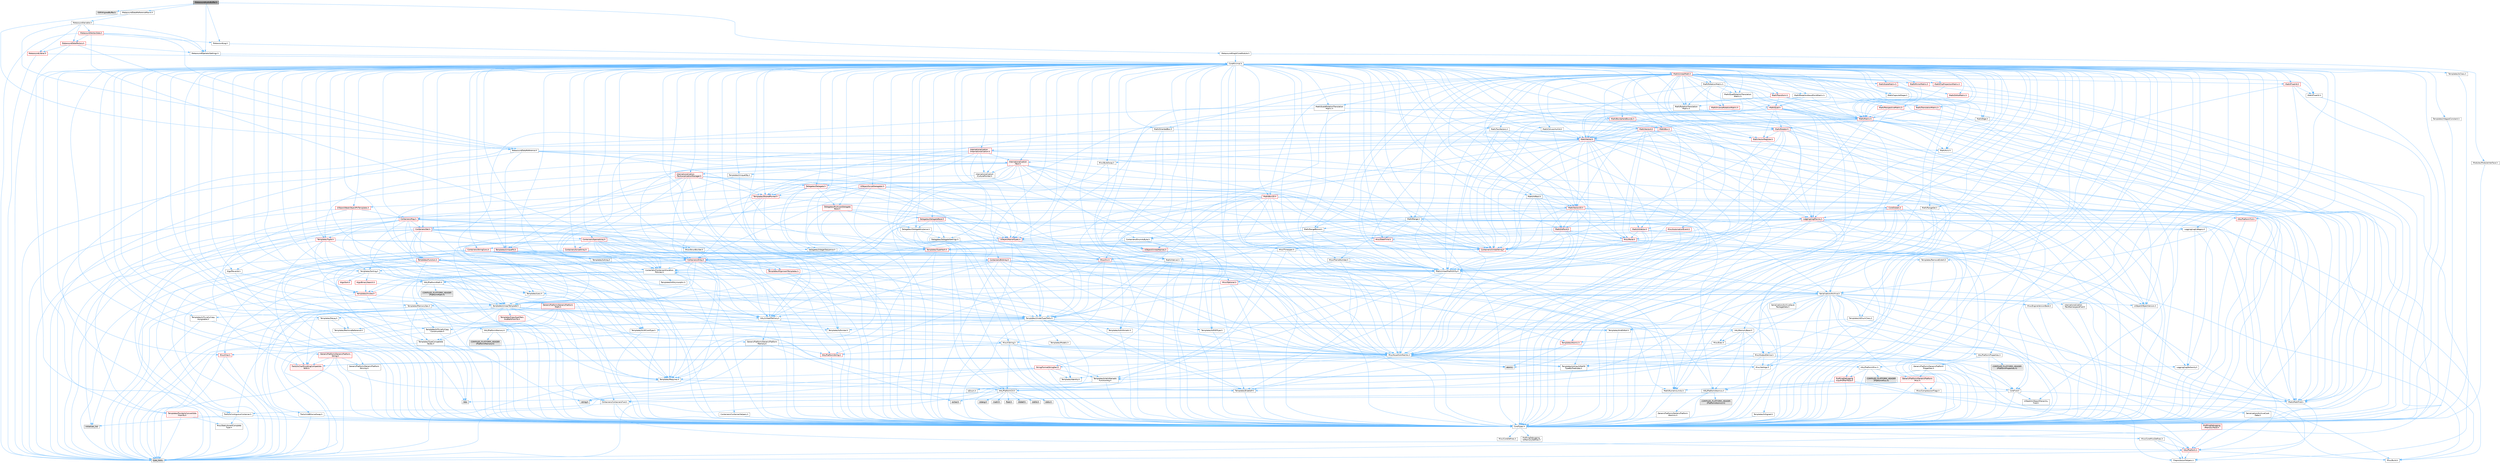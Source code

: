 digraph "MetasoundAudioBuffer.h"
{
 // INTERACTIVE_SVG=YES
 // LATEX_PDF_SIZE
  bgcolor="transparent";
  edge [fontname=Helvetica,fontsize=10,labelfontname=Helvetica,labelfontsize=10];
  node [fontname=Helvetica,fontsize=10,shape=box,height=0.2,width=0.4];
  Node1 [id="Node000001",label="MetasoundAudioBuffer.h",height=0.2,width=0.4,color="gray40", fillcolor="grey60", style="filled", fontcolor="black",tooltip=" "];
  Node1 -> Node2 [id="edge1_Node000001_Node000002",color="steelblue1",style="solid",tooltip=" "];
  Node2 [id="Node000002",label="DSP/AlignedBuffer.h",height=0.2,width=0.4,color="grey60", fillcolor="#E0E0E0", style="filled",tooltip=" "];
  Node1 -> Node3 [id="edge2_Node000001_Node000003",color="steelblue1",style="solid",tooltip=" "];
  Node3 [id="Node000003",label="MetasoundGraphCoreModule.h",height=0.2,width=0.4,color="grey40", fillcolor="white", style="filled",URL="$de/de6/MetasoundGraphCoreModule_8h.html",tooltip=" "];
  Node3 -> Node4 [id="edge3_Node000003_Node000004",color="steelblue1",style="solid",tooltip=" "];
  Node4 [id="Node000004",label="CoreMinimal.h",height=0.2,width=0.4,color="grey40", fillcolor="white", style="filled",URL="$d7/d67/CoreMinimal_8h.html",tooltip=" "];
  Node4 -> Node5 [id="edge4_Node000004_Node000005",color="steelblue1",style="solid",tooltip=" "];
  Node5 [id="Node000005",label="CoreTypes.h",height=0.2,width=0.4,color="grey40", fillcolor="white", style="filled",URL="$dc/dec/CoreTypes_8h.html",tooltip=" "];
  Node5 -> Node6 [id="edge5_Node000005_Node000006",color="steelblue1",style="solid",tooltip=" "];
  Node6 [id="Node000006",label="HAL/Platform.h",height=0.2,width=0.4,color="red", fillcolor="#FFF0F0", style="filled",URL="$d9/dd0/Platform_8h.html",tooltip=" "];
  Node6 -> Node7 [id="edge6_Node000006_Node000007",color="steelblue1",style="solid",tooltip=" "];
  Node7 [id="Node000007",label="Misc/Build.h",height=0.2,width=0.4,color="grey40", fillcolor="white", style="filled",URL="$d3/dbb/Build_8h.html",tooltip=" "];
  Node6 -> Node9 [id="edge7_Node000006_Node000009",color="steelblue1",style="solid",tooltip=" "];
  Node9 [id="Node000009",label="type_traits",height=0.2,width=0.4,color="grey60", fillcolor="#E0E0E0", style="filled",tooltip=" "];
  Node6 -> Node10 [id="edge8_Node000006_Node000010",color="steelblue1",style="solid",tooltip=" "];
  Node10 [id="Node000010",label="PreprocessorHelpers.h",height=0.2,width=0.4,color="grey40", fillcolor="white", style="filled",URL="$db/ddb/PreprocessorHelpers_8h.html",tooltip=" "];
  Node5 -> Node16 [id="edge9_Node000005_Node000016",color="steelblue1",style="solid",tooltip=" "];
  Node16 [id="Node000016",label="ProfilingDebugging\l/UMemoryDefines.h",height=0.2,width=0.4,color="grey40", fillcolor="white", style="filled",URL="$d2/da2/UMemoryDefines_8h.html",tooltip=" "];
  Node5 -> Node17 [id="edge10_Node000005_Node000017",color="steelblue1",style="solid",tooltip=" "];
  Node17 [id="Node000017",label="Misc/CoreMiscDefines.h",height=0.2,width=0.4,color="grey40", fillcolor="white", style="filled",URL="$da/d38/CoreMiscDefines_8h.html",tooltip=" "];
  Node17 -> Node6 [id="edge11_Node000017_Node000006",color="steelblue1",style="solid",tooltip=" "];
  Node17 -> Node10 [id="edge12_Node000017_Node000010",color="steelblue1",style="solid",tooltip=" "];
  Node5 -> Node18 [id="edge13_Node000005_Node000018",color="steelblue1",style="solid",tooltip=" "];
  Node18 [id="Node000018",label="Misc/CoreDefines.h",height=0.2,width=0.4,color="grey40", fillcolor="white", style="filled",URL="$d3/dd2/CoreDefines_8h.html",tooltip=" "];
  Node4 -> Node19 [id="edge14_Node000004_Node000019",color="steelblue1",style="solid",tooltip=" "];
  Node19 [id="Node000019",label="CoreFwd.h",height=0.2,width=0.4,color="grey40", fillcolor="white", style="filled",URL="$d1/d1e/CoreFwd_8h.html",tooltip=" "];
  Node19 -> Node5 [id="edge15_Node000019_Node000005",color="steelblue1",style="solid",tooltip=" "];
  Node19 -> Node20 [id="edge16_Node000019_Node000020",color="steelblue1",style="solid",tooltip=" "];
  Node20 [id="Node000020",label="Containers/ContainersFwd.h",height=0.2,width=0.4,color="grey40", fillcolor="white", style="filled",URL="$d4/d0a/ContainersFwd_8h.html",tooltip=" "];
  Node20 -> Node6 [id="edge17_Node000020_Node000006",color="steelblue1",style="solid",tooltip=" "];
  Node20 -> Node5 [id="edge18_Node000020_Node000005",color="steelblue1",style="solid",tooltip=" "];
  Node20 -> Node21 [id="edge19_Node000020_Node000021",color="steelblue1",style="solid",tooltip=" "];
  Node21 [id="Node000021",label="Traits/IsContiguousContainer.h",height=0.2,width=0.4,color="grey40", fillcolor="white", style="filled",URL="$d5/d3c/IsContiguousContainer_8h.html",tooltip=" "];
  Node21 -> Node5 [id="edge20_Node000021_Node000005",color="steelblue1",style="solid",tooltip=" "];
  Node21 -> Node22 [id="edge21_Node000021_Node000022",color="steelblue1",style="solid",tooltip=" "];
  Node22 [id="Node000022",label="Misc/StaticAssertComplete\lType.h",height=0.2,width=0.4,color="grey40", fillcolor="white", style="filled",URL="$d5/d4e/StaticAssertCompleteType_8h.html",tooltip=" "];
  Node21 -> Node23 [id="edge22_Node000021_Node000023",color="steelblue1",style="solid",tooltip=" "];
  Node23 [id="Node000023",label="initializer_list",height=0.2,width=0.4,color="grey60", fillcolor="#E0E0E0", style="filled",tooltip=" "];
  Node19 -> Node24 [id="edge23_Node000019_Node000024",color="steelblue1",style="solid",tooltip=" "];
  Node24 [id="Node000024",label="Math/MathFwd.h",height=0.2,width=0.4,color="grey40", fillcolor="white", style="filled",URL="$d2/d10/MathFwd_8h.html",tooltip=" "];
  Node24 -> Node6 [id="edge24_Node000024_Node000006",color="steelblue1",style="solid",tooltip=" "];
  Node19 -> Node25 [id="edge25_Node000019_Node000025",color="steelblue1",style="solid",tooltip=" "];
  Node25 [id="Node000025",label="UObject/UObjectHierarchy\lFwd.h",height=0.2,width=0.4,color="grey40", fillcolor="white", style="filled",URL="$d3/d13/UObjectHierarchyFwd_8h.html",tooltip=" "];
  Node4 -> Node25 [id="edge26_Node000004_Node000025",color="steelblue1",style="solid",tooltip=" "];
  Node4 -> Node20 [id="edge27_Node000004_Node000020",color="steelblue1",style="solid",tooltip=" "];
  Node4 -> Node26 [id="edge28_Node000004_Node000026",color="steelblue1",style="solid",tooltip=" "];
  Node26 [id="Node000026",label="Misc/VarArgs.h",height=0.2,width=0.4,color="grey40", fillcolor="white", style="filled",URL="$d5/d6f/VarArgs_8h.html",tooltip=" "];
  Node26 -> Node5 [id="edge29_Node000026_Node000005",color="steelblue1",style="solid",tooltip=" "];
  Node4 -> Node27 [id="edge30_Node000004_Node000027",color="steelblue1",style="solid",tooltip=" "];
  Node27 [id="Node000027",label="Logging/LogVerbosity.h",height=0.2,width=0.4,color="grey40", fillcolor="white", style="filled",URL="$d2/d8f/LogVerbosity_8h.html",tooltip=" "];
  Node27 -> Node5 [id="edge31_Node000027_Node000005",color="steelblue1",style="solid",tooltip=" "];
  Node4 -> Node28 [id="edge32_Node000004_Node000028",color="steelblue1",style="solid",tooltip=" "];
  Node28 [id="Node000028",label="Misc/OutputDevice.h",height=0.2,width=0.4,color="grey40", fillcolor="white", style="filled",URL="$d7/d32/OutputDevice_8h.html",tooltip=" "];
  Node28 -> Node19 [id="edge33_Node000028_Node000019",color="steelblue1",style="solid",tooltip=" "];
  Node28 -> Node5 [id="edge34_Node000028_Node000005",color="steelblue1",style="solid",tooltip=" "];
  Node28 -> Node27 [id="edge35_Node000028_Node000027",color="steelblue1",style="solid",tooltip=" "];
  Node28 -> Node26 [id="edge36_Node000028_Node000026",color="steelblue1",style="solid",tooltip=" "];
  Node28 -> Node29 [id="edge37_Node000028_Node000029",color="steelblue1",style="solid",tooltip=" "];
  Node29 [id="Node000029",label="Templates/IsArrayOrRefOf\lTypeByPredicate.h",height=0.2,width=0.4,color="grey40", fillcolor="white", style="filled",URL="$d6/da1/IsArrayOrRefOfTypeByPredicate_8h.html",tooltip=" "];
  Node29 -> Node5 [id="edge38_Node000029_Node000005",color="steelblue1",style="solid",tooltip=" "];
  Node28 -> Node30 [id="edge39_Node000028_Node000030",color="steelblue1",style="solid",tooltip=" "];
  Node30 [id="Node000030",label="Templates/IsValidVariadic\lFunctionArg.h",height=0.2,width=0.4,color="grey40", fillcolor="white", style="filled",URL="$d0/dc8/IsValidVariadicFunctionArg_8h.html",tooltip=" "];
  Node30 -> Node5 [id="edge40_Node000030_Node000005",color="steelblue1",style="solid",tooltip=" "];
  Node30 -> Node31 [id="edge41_Node000030_Node000031",color="steelblue1",style="solid",tooltip=" "];
  Node31 [id="Node000031",label="IsEnum.h",height=0.2,width=0.4,color="grey40", fillcolor="white", style="filled",URL="$d4/de5/IsEnum_8h.html",tooltip=" "];
  Node30 -> Node9 [id="edge42_Node000030_Node000009",color="steelblue1",style="solid",tooltip=" "];
  Node28 -> Node32 [id="edge43_Node000028_Node000032",color="steelblue1",style="solid",tooltip=" "];
  Node32 [id="Node000032",label="Traits/IsCharEncodingCompatible\lWith.h",height=0.2,width=0.4,color="red", fillcolor="#FFF0F0", style="filled",URL="$df/dd1/IsCharEncodingCompatibleWith_8h.html",tooltip=" "];
  Node32 -> Node9 [id="edge44_Node000032_Node000009",color="steelblue1",style="solid",tooltip=" "];
  Node4 -> Node34 [id="edge45_Node000004_Node000034",color="steelblue1",style="solid",tooltip=" "];
  Node34 [id="Node000034",label="HAL/PlatformCrt.h",height=0.2,width=0.4,color="grey40", fillcolor="white", style="filled",URL="$d8/d75/PlatformCrt_8h.html",tooltip=" "];
  Node34 -> Node35 [id="edge46_Node000034_Node000035",color="steelblue1",style="solid",tooltip=" "];
  Node35 [id="Node000035",label="new",height=0.2,width=0.4,color="grey60", fillcolor="#E0E0E0", style="filled",tooltip=" "];
  Node34 -> Node36 [id="edge47_Node000034_Node000036",color="steelblue1",style="solid",tooltip=" "];
  Node36 [id="Node000036",label="wchar.h",height=0.2,width=0.4,color="grey60", fillcolor="#E0E0E0", style="filled",tooltip=" "];
  Node34 -> Node37 [id="edge48_Node000034_Node000037",color="steelblue1",style="solid",tooltip=" "];
  Node37 [id="Node000037",label="stddef.h",height=0.2,width=0.4,color="grey60", fillcolor="#E0E0E0", style="filled",tooltip=" "];
  Node34 -> Node38 [id="edge49_Node000034_Node000038",color="steelblue1",style="solid",tooltip=" "];
  Node38 [id="Node000038",label="stdlib.h",height=0.2,width=0.4,color="grey60", fillcolor="#E0E0E0", style="filled",tooltip=" "];
  Node34 -> Node39 [id="edge50_Node000034_Node000039",color="steelblue1",style="solid",tooltip=" "];
  Node39 [id="Node000039",label="stdio.h",height=0.2,width=0.4,color="grey60", fillcolor="#E0E0E0", style="filled",tooltip=" "];
  Node34 -> Node40 [id="edge51_Node000034_Node000040",color="steelblue1",style="solid",tooltip=" "];
  Node40 [id="Node000040",label="stdarg.h",height=0.2,width=0.4,color="grey60", fillcolor="#E0E0E0", style="filled",tooltip=" "];
  Node34 -> Node41 [id="edge52_Node000034_Node000041",color="steelblue1",style="solid",tooltip=" "];
  Node41 [id="Node000041",label="math.h",height=0.2,width=0.4,color="grey60", fillcolor="#E0E0E0", style="filled",tooltip=" "];
  Node34 -> Node42 [id="edge53_Node000034_Node000042",color="steelblue1",style="solid",tooltip=" "];
  Node42 [id="Node000042",label="float.h",height=0.2,width=0.4,color="grey60", fillcolor="#E0E0E0", style="filled",tooltip=" "];
  Node34 -> Node43 [id="edge54_Node000034_Node000043",color="steelblue1",style="solid",tooltip=" "];
  Node43 [id="Node000043",label="string.h",height=0.2,width=0.4,color="grey60", fillcolor="#E0E0E0", style="filled",tooltip=" "];
  Node4 -> Node44 [id="edge55_Node000004_Node000044",color="steelblue1",style="solid",tooltip=" "];
  Node44 [id="Node000044",label="HAL/PlatformMisc.h",height=0.2,width=0.4,color="grey40", fillcolor="white", style="filled",URL="$d0/df5/PlatformMisc_8h.html",tooltip=" "];
  Node44 -> Node5 [id="edge56_Node000044_Node000005",color="steelblue1",style="solid",tooltip=" "];
  Node44 -> Node45 [id="edge57_Node000044_Node000045",color="steelblue1",style="solid",tooltip=" "];
  Node45 [id="Node000045",label="GenericPlatform/GenericPlatform\lMisc.h",height=0.2,width=0.4,color="red", fillcolor="#FFF0F0", style="filled",URL="$db/d9a/GenericPlatformMisc_8h.html",tooltip=" "];
  Node45 -> Node19 [id="edge58_Node000045_Node000019",color="steelblue1",style="solid",tooltip=" "];
  Node45 -> Node5 [id="edge59_Node000045_Node000005",color="steelblue1",style="solid",tooltip=" "];
  Node45 -> Node34 [id="edge60_Node000045_Node000034",color="steelblue1",style="solid",tooltip=" "];
  Node45 -> Node49 [id="edge61_Node000045_Node000049",color="steelblue1",style="solid",tooltip=" "];
  Node49 [id="Node000049",label="Math/NumericLimits.h",height=0.2,width=0.4,color="grey40", fillcolor="white", style="filled",URL="$df/d1b/NumericLimits_8h.html",tooltip=" "];
  Node49 -> Node5 [id="edge62_Node000049_Node000005",color="steelblue1",style="solid",tooltip=" "];
  Node45 -> Node50 [id="edge63_Node000045_Node000050",color="steelblue1",style="solid",tooltip=" "];
  Node50 [id="Node000050",label="Misc/CompressionFlags.h",height=0.2,width=0.4,color="grey40", fillcolor="white", style="filled",URL="$d9/d76/CompressionFlags_8h.html",tooltip=" "];
  Node44 -> Node54 [id="edge64_Node000044_Node000054",color="steelblue1",style="solid",tooltip=" "];
  Node54 [id="Node000054",label="COMPILED_PLATFORM_HEADER\l(PlatformMisc.h)",height=0.2,width=0.4,color="grey60", fillcolor="#E0E0E0", style="filled",tooltip=" "];
  Node44 -> Node55 [id="edge65_Node000044_Node000055",color="steelblue1",style="solid",tooltip=" "];
  Node55 [id="Node000055",label="ProfilingDebugging\l/CpuProfilerTrace.h",height=0.2,width=0.4,color="red", fillcolor="#FFF0F0", style="filled",URL="$da/dcb/CpuProfilerTrace_8h.html",tooltip=" "];
  Node55 -> Node5 [id="edge66_Node000055_Node000005",color="steelblue1",style="solid",tooltip=" "];
  Node55 -> Node20 [id="edge67_Node000055_Node000020",color="steelblue1",style="solid",tooltip=" "];
  Node55 -> Node56 [id="edge68_Node000055_Node000056",color="steelblue1",style="solid",tooltip=" "];
  Node56 [id="Node000056",label="HAL/PlatformAtomics.h",height=0.2,width=0.4,color="grey40", fillcolor="white", style="filled",URL="$d3/d36/PlatformAtomics_8h.html",tooltip=" "];
  Node56 -> Node5 [id="edge69_Node000056_Node000005",color="steelblue1",style="solid",tooltip=" "];
  Node56 -> Node57 [id="edge70_Node000056_Node000057",color="steelblue1",style="solid",tooltip=" "];
  Node57 [id="Node000057",label="GenericPlatform/GenericPlatform\lAtomics.h",height=0.2,width=0.4,color="grey40", fillcolor="white", style="filled",URL="$da/d72/GenericPlatformAtomics_8h.html",tooltip=" "];
  Node57 -> Node5 [id="edge71_Node000057_Node000005",color="steelblue1",style="solid",tooltip=" "];
  Node56 -> Node58 [id="edge72_Node000056_Node000058",color="steelblue1",style="solid",tooltip=" "];
  Node58 [id="Node000058",label="COMPILED_PLATFORM_HEADER\l(PlatformAtomics.h)",height=0.2,width=0.4,color="grey60", fillcolor="#E0E0E0", style="filled",tooltip=" "];
  Node55 -> Node10 [id="edge73_Node000055_Node000010",color="steelblue1",style="solid",tooltip=" "];
  Node55 -> Node7 [id="edge74_Node000055_Node000007",color="steelblue1",style="solid",tooltip=" "];
  Node4 -> Node63 [id="edge75_Node000004_Node000063",color="steelblue1",style="solid",tooltip=" "];
  Node63 [id="Node000063",label="Misc/AssertionMacros.h",height=0.2,width=0.4,color="grey40", fillcolor="white", style="filled",URL="$d0/dfa/AssertionMacros_8h.html",tooltip=" "];
  Node63 -> Node5 [id="edge76_Node000063_Node000005",color="steelblue1",style="solid",tooltip=" "];
  Node63 -> Node6 [id="edge77_Node000063_Node000006",color="steelblue1",style="solid",tooltip=" "];
  Node63 -> Node44 [id="edge78_Node000063_Node000044",color="steelblue1",style="solid",tooltip=" "];
  Node63 -> Node10 [id="edge79_Node000063_Node000010",color="steelblue1",style="solid",tooltip=" "];
  Node63 -> Node64 [id="edge80_Node000063_Node000064",color="steelblue1",style="solid",tooltip=" "];
  Node64 [id="Node000064",label="Templates/EnableIf.h",height=0.2,width=0.4,color="grey40", fillcolor="white", style="filled",URL="$d7/d60/EnableIf_8h.html",tooltip=" "];
  Node64 -> Node5 [id="edge81_Node000064_Node000005",color="steelblue1",style="solid",tooltip=" "];
  Node63 -> Node29 [id="edge82_Node000063_Node000029",color="steelblue1",style="solid",tooltip=" "];
  Node63 -> Node30 [id="edge83_Node000063_Node000030",color="steelblue1",style="solid",tooltip=" "];
  Node63 -> Node32 [id="edge84_Node000063_Node000032",color="steelblue1",style="solid",tooltip=" "];
  Node63 -> Node26 [id="edge85_Node000063_Node000026",color="steelblue1",style="solid",tooltip=" "];
  Node63 -> Node65 [id="edge86_Node000063_Node000065",color="steelblue1",style="solid",tooltip=" "];
  Node65 [id="Node000065",label="String/FormatStringSan.h",height=0.2,width=0.4,color="red", fillcolor="#FFF0F0", style="filled",URL="$d3/d8b/FormatStringSan_8h.html",tooltip=" "];
  Node65 -> Node9 [id="edge87_Node000065_Node000009",color="steelblue1",style="solid",tooltip=" "];
  Node65 -> Node5 [id="edge88_Node000065_Node000005",color="steelblue1",style="solid",tooltip=" "];
  Node65 -> Node66 [id="edge89_Node000065_Node000066",color="steelblue1",style="solid",tooltip=" "];
  Node66 [id="Node000066",label="Templates/Requires.h",height=0.2,width=0.4,color="grey40", fillcolor="white", style="filled",URL="$dc/d96/Requires_8h.html",tooltip=" "];
  Node66 -> Node64 [id="edge90_Node000066_Node000064",color="steelblue1",style="solid",tooltip=" "];
  Node66 -> Node9 [id="edge91_Node000066_Node000009",color="steelblue1",style="solid",tooltip=" "];
  Node65 -> Node67 [id="edge92_Node000065_Node000067",color="steelblue1",style="solid",tooltip=" "];
  Node67 [id="Node000067",label="Templates/Identity.h",height=0.2,width=0.4,color="grey40", fillcolor="white", style="filled",URL="$d0/dd5/Identity_8h.html",tooltip=" "];
  Node65 -> Node30 [id="edge93_Node000065_Node000030",color="steelblue1",style="solid",tooltip=" "];
  Node65 -> Node20 [id="edge94_Node000065_Node000020",color="steelblue1",style="solid",tooltip=" "];
  Node63 -> Node71 [id="edge95_Node000063_Node000071",color="steelblue1",style="solid",tooltip=" "];
  Node71 [id="Node000071",label="atomic",height=0.2,width=0.4,color="grey60", fillcolor="#E0E0E0", style="filled",tooltip=" "];
  Node4 -> Node72 [id="edge96_Node000004_Node000072",color="steelblue1",style="solid",tooltip=" "];
  Node72 [id="Node000072",label="Templates/IsPointer.h",height=0.2,width=0.4,color="grey40", fillcolor="white", style="filled",URL="$d7/d05/IsPointer_8h.html",tooltip=" "];
  Node72 -> Node5 [id="edge97_Node000072_Node000005",color="steelblue1",style="solid",tooltip=" "];
  Node4 -> Node73 [id="edge98_Node000004_Node000073",color="steelblue1",style="solid",tooltip=" "];
  Node73 [id="Node000073",label="HAL/PlatformMemory.h",height=0.2,width=0.4,color="grey40", fillcolor="white", style="filled",URL="$de/d68/PlatformMemory_8h.html",tooltip=" "];
  Node73 -> Node5 [id="edge99_Node000073_Node000005",color="steelblue1",style="solid",tooltip=" "];
  Node73 -> Node74 [id="edge100_Node000073_Node000074",color="steelblue1",style="solid",tooltip=" "];
  Node74 [id="Node000074",label="GenericPlatform/GenericPlatform\lMemory.h",height=0.2,width=0.4,color="grey40", fillcolor="white", style="filled",URL="$dd/d22/GenericPlatformMemory_8h.html",tooltip=" "];
  Node74 -> Node19 [id="edge101_Node000074_Node000019",color="steelblue1",style="solid",tooltip=" "];
  Node74 -> Node5 [id="edge102_Node000074_Node000005",color="steelblue1",style="solid",tooltip=" "];
  Node74 -> Node75 [id="edge103_Node000074_Node000075",color="steelblue1",style="solid",tooltip=" "];
  Node75 [id="Node000075",label="HAL/PlatformString.h",height=0.2,width=0.4,color="red", fillcolor="#FFF0F0", style="filled",URL="$db/db5/PlatformString_8h.html",tooltip=" "];
  Node75 -> Node5 [id="edge104_Node000075_Node000005",color="steelblue1",style="solid",tooltip=" "];
  Node74 -> Node43 [id="edge105_Node000074_Node000043",color="steelblue1",style="solid",tooltip=" "];
  Node74 -> Node36 [id="edge106_Node000074_Node000036",color="steelblue1",style="solid",tooltip=" "];
  Node73 -> Node77 [id="edge107_Node000073_Node000077",color="steelblue1",style="solid",tooltip=" "];
  Node77 [id="Node000077",label="COMPILED_PLATFORM_HEADER\l(PlatformMemory.h)",height=0.2,width=0.4,color="grey60", fillcolor="#E0E0E0", style="filled",tooltip=" "];
  Node4 -> Node56 [id="edge108_Node000004_Node000056",color="steelblue1",style="solid",tooltip=" "];
  Node4 -> Node78 [id="edge109_Node000004_Node000078",color="steelblue1",style="solid",tooltip=" "];
  Node78 [id="Node000078",label="Misc/Exec.h",height=0.2,width=0.4,color="grey40", fillcolor="white", style="filled",URL="$de/ddb/Exec_8h.html",tooltip=" "];
  Node78 -> Node5 [id="edge110_Node000078_Node000005",color="steelblue1",style="solid",tooltip=" "];
  Node78 -> Node63 [id="edge111_Node000078_Node000063",color="steelblue1",style="solid",tooltip=" "];
  Node4 -> Node79 [id="edge112_Node000004_Node000079",color="steelblue1",style="solid",tooltip=" "];
  Node79 [id="Node000079",label="HAL/MemoryBase.h",height=0.2,width=0.4,color="grey40", fillcolor="white", style="filled",URL="$d6/d9f/MemoryBase_8h.html",tooltip=" "];
  Node79 -> Node5 [id="edge113_Node000079_Node000005",color="steelblue1",style="solid",tooltip=" "];
  Node79 -> Node56 [id="edge114_Node000079_Node000056",color="steelblue1",style="solid",tooltip=" "];
  Node79 -> Node34 [id="edge115_Node000079_Node000034",color="steelblue1",style="solid",tooltip=" "];
  Node79 -> Node78 [id="edge116_Node000079_Node000078",color="steelblue1",style="solid",tooltip=" "];
  Node79 -> Node28 [id="edge117_Node000079_Node000028",color="steelblue1",style="solid",tooltip=" "];
  Node79 -> Node80 [id="edge118_Node000079_Node000080",color="steelblue1",style="solid",tooltip=" "];
  Node80 [id="Node000080",label="Templates/Atomic.h",height=0.2,width=0.4,color="red", fillcolor="#FFF0F0", style="filled",URL="$d3/d91/Atomic_8h.html",tooltip=" "];
  Node80 -> Node71 [id="edge119_Node000080_Node000071",color="steelblue1",style="solid",tooltip=" "];
  Node4 -> Node89 [id="edge120_Node000004_Node000089",color="steelblue1",style="solid",tooltip=" "];
  Node89 [id="Node000089",label="HAL/UnrealMemory.h",height=0.2,width=0.4,color="grey40", fillcolor="white", style="filled",URL="$d9/d96/UnrealMemory_8h.html",tooltip=" "];
  Node89 -> Node5 [id="edge121_Node000089_Node000005",color="steelblue1",style="solid",tooltip=" "];
  Node89 -> Node74 [id="edge122_Node000089_Node000074",color="steelblue1",style="solid",tooltip=" "];
  Node89 -> Node79 [id="edge123_Node000089_Node000079",color="steelblue1",style="solid",tooltip=" "];
  Node89 -> Node73 [id="edge124_Node000089_Node000073",color="steelblue1",style="solid",tooltip=" "];
  Node89 -> Node90 [id="edge125_Node000089_Node000090",color="steelblue1",style="solid",tooltip=" "];
  Node90 [id="Node000090",label="ProfilingDebugging\l/MemoryTrace.h",height=0.2,width=0.4,color="red", fillcolor="#FFF0F0", style="filled",URL="$da/dd7/MemoryTrace_8h.html",tooltip=" "];
  Node90 -> Node6 [id="edge126_Node000090_Node000006",color="steelblue1",style="solid",tooltip=" "];
  Node89 -> Node72 [id="edge127_Node000089_Node000072",color="steelblue1",style="solid",tooltip=" "];
  Node4 -> Node91 [id="edge128_Node000004_Node000091",color="steelblue1",style="solid",tooltip=" "];
  Node91 [id="Node000091",label="Templates/IsArithmetic.h",height=0.2,width=0.4,color="grey40", fillcolor="white", style="filled",URL="$d2/d5d/IsArithmetic_8h.html",tooltip=" "];
  Node91 -> Node5 [id="edge129_Node000091_Node000005",color="steelblue1",style="solid",tooltip=" "];
  Node4 -> Node85 [id="edge130_Node000004_Node000085",color="steelblue1",style="solid",tooltip=" "];
  Node85 [id="Node000085",label="Templates/AndOrNot.h",height=0.2,width=0.4,color="grey40", fillcolor="white", style="filled",URL="$db/d0a/AndOrNot_8h.html",tooltip=" "];
  Node85 -> Node5 [id="edge131_Node000085_Node000005",color="steelblue1",style="solid",tooltip=" "];
  Node4 -> Node92 [id="edge132_Node000004_Node000092",color="steelblue1",style="solid",tooltip=" "];
  Node92 [id="Node000092",label="Templates/IsPODType.h",height=0.2,width=0.4,color="grey40", fillcolor="white", style="filled",URL="$d7/db1/IsPODType_8h.html",tooltip=" "];
  Node92 -> Node5 [id="edge133_Node000092_Node000005",color="steelblue1",style="solid",tooltip=" "];
  Node4 -> Node93 [id="edge134_Node000004_Node000093",color="steelblue1",style="solid",tooltip=" "];
  Node93 [id="Node000093",label="Templates/IsUECoreType.h",height=0.2,width=0.4,color="grey40", fillcolor="white", style="filled",URL="$d1/db8/IsUECoreType_8h.html",tooltip=" "];
  Node93 -> Node5 [id="edge135_Node000093_Node000005",color="steelblue1",style="solid",tooltip=" "];
  Node93 -> Node9 [id="edge136_Node000093_Node000009",color="steelblue1",style="solid",tooltip=" "];
  Node4 -> Node86 [id="edge137_Node000004_Node000086",color="steelblue1",style="solid",tooltip=" "];
  Node86 [id="Node000086",label="Templates/IsTriviallyCopy\lConstructible.h",height=0.2,width=0.4,color="grey40", fillcolor="white", style="filled",URL="$d3/d78/IsTriviallyCopyConstructible_8h.html",tooltip=" "];
  Node86 -> Node5 [id="edge138_Node000086_Node000005",color="steelblue1",style="solid",tooltip=" "];
  Node86 -> Node9 [id="edge139_Node000086_Node000009",color="steelblue1",style="solid",tooltip=" "];
  Node4 -> Node94 [id="edge140_Node000004_Node000094",color="steelblue1",style="solid",tooltip=" "];
  Node94 [id="Node000094",label="Templates/UnrealTypeTraits.h",height=0.2,width=0.4,color="grey40", fillcolor="white", style="filled",URL="$d2/d2d/UnrealTypeTraits_8h.html",tooltip=" "];
  Node94 -> Node5 [id="edge141_Node000094_Node000005",color="steelblue1",style="solid",tooltip=" "];
  Node94 -> Node72 [id="edge142_Node000094_Node000072",color="steelblue1",style="solid",tooltip=" "];
  Node94 -> Node63 [id="edge143_Node000094_Node000063",color="steelblue1",style="solid",tooltip=" "];
  Node94 -> Node85 [id="edge144_Node000094_Node000085",color="steelblue1",style="solid",tooltip=" "];
  Node94 -> Node64 [id="edge145_Node000094_Node000064",color="steelblue1",style="solid",tooltip=" "];
  Node94 -> Node91 [id="edge146_Node000094_Node000091",color="steelblue1",style="solid",tooltip=" "];
  Node94 -> Node31 [id="edge147_Node000094_Node000031",color="steelblue1",style="solid",tooltip=" "];
  Node94 -> Node95 [id="edge148_Node000094_Node000095",color="steelblue1",style="solid",tooltip=" "];
  Node95 [id="Node000095",label="Templates/Models.h",height=0.2,width=0.4,color="grey40", fillcolor="white", style="filled",URL="$d3/d0c/Models_8h.html",tooltip=" "];
  Node95 -> Node67 [id="edge149_Node000095_Node000067",color="steelblue1",style="solid",tooltip=" "];
  Node94 -> Node92 [id="edge150_Node000094_Node000092",color="steelblue1",style="solid",tooltip=" "];
  Node94 -> Node93 [id="edge151_Node000094_Node000093",color="steelblue1",style="solid",tooltip=" "];
  Node94 -> Node86 [id="edge152_Node000094_Node000086",color="steelblue1",style="solid",tooltip=" "];
  Node4 -> Node64 [id="edge153_Node000004_Node000064",color="steelblue1",style="solid",tooltip=" "];
  Node4 -> Node96 [id="edge154_Node000004_Node000096",color="steelblue1",style="solid",tooltip=" "];
  Node96 [id="Node000096",label="Templates/RemoveReference.h",height=0.2,width=0.4,color="grey40", fillcolor="white", style="filled",URL="$da/dbe/RemoveReference_8h.html",tooltip=" "];
  Node96 -> Node5 [id="edge155_Node000096_Node000005",color="steelblue1",style="solid",tooltip=" "];
  Node4 -> Node97 [id="edge156_Node000004_Node000097",color="steelblue1",style="solid",tooltip=" "];
  Node97 [id="Node000097",label="Templates/IntegralConstant.h",height=0.2,width=0.4,color="grey40", fillcolor="white", style="filled",URL="$db/d1b/IntegralConstant_8h.html",tooltip=" "];
  Node97 -> Node5 [id="edge157_Node000097_Node000005",color="steelblue1",style="solid",tooltip=" "];
  Node4 -> Node98 [id="edge158_Node000004_Node000098",color="steelblue1",style="solid",tooltip=" "];
  Node98 [id="Node000098",label="Templates/IsClass.h",height=0.2,width=0.4,color="grey40", fillcolor="white", style="filled",URL="$db/dcb/IsClass_8h.html",tooltip=" "];
  Node98 -> Node5 [id="edge159_Node000098_Node000005",color="steelblue1",style="solid",tooltip=" "];
  Node4 -> Node99 [id="edge160_Node000004_Node000099",color="steelblue1",style="solid",tooltip=" "];
  Node99 [id="Node000099",label="Templates/TypeCompatible\lBytes.h",height=0.2,width=0.4,color="grey40", fillcolor="white", style="filled",URL="$df/d0a/TypeCompatibleBytes_8h.html",tooltip=" "];
  Node99 -> Node5 [id="edge161_Node000099_Node000005",color="steelblue1",style="solid",tooltip=" "];
  Node99 -> Node43 [id="edge162_Node000099_Node000043",color="steelblue1",style="solid",tooltip=" "];
  Node99 -> Node35 [id="edge163_Node000099_Node000035",color="steelblue1",style="solid",tooltip=" "];
  Node99 -> Node9 [id="edge164_Node000099_Node000009",color="steelblue1",style="solid",tooltip=" "];
  Node4 -> Node21 [id="edge165_Node000004_Node000021",color="steelblue1",style="solid",tooltip=" "];
  Node4 -> Node100 [id="edge166_Node000004_Node000100",color="steelblue1",style="solid",tooltip=" "];
  Node100 [id="Node000100",label="Templates/UnrealTemplate.h",height=0.2,width=0.4,color="grey40", fillcolor="white", style="filled",URL="$d4/d24/UnrealTemplate_8h.html",tooltip=" "];
  Node100 -> Node5 [id="edge167_Node000100_Node000005",color="steelblue1",style="solid",tooltip=" "];
  Node100 -> Node72 [id="edge168_Node000100_Node000072",color="steelblue1",style="solid",tooltip=" "];
  Node100 -> Node89 [id="edge169_Node000100_Node000089",color="steelblue1",style="solid",tooltip=" "];
  Node100 -> Node101 [id="edge170_Node000100_Node000101",color="steelblue1",style="solid",tooltip=" "];
  Node101 [id="Node000101",label="Templates/CopyQualifiers\lAndRefsFromTo.h",height=0.2,width=0.4,color="red", fillcolor="#FFF0F0", style="filled",URL="$d3/db3/CopyQualifiersAndRefsFromTo_8h.html",tooltip=" "];
  Node100 -> Node94 [id="edge171_Node000100_Node000094",color="steelblue1",style="solid",tooltip=" "];
  Node100 -> Node96 [id="edge172_Node000100_Node000096",color="steelblue1",style="solid",tooltip=" "];
  Node100 -> Node66 [id="edge173_Node000100_Node000066",color="steelblue1",style="solid",tooltip=" "];
  Node100 -> Node99 [id="edge174_Node000100_Node000099",color="steelblue1",style="solid",tooltip=" "];
  Node100 -> Node67 [id="edge175_Node000100_Node000067",color="steelblue1",style="solid",tooltip=" "];
  Node100 -> Node21 [id="edge176_Node000100_Node000021",color="steelblue1",style="solid",tooltip=" "];
  Node100 -> Node103 [id="edge177_Node000100_Node000103",color="steelblue1",style="solid",tooltip=" "];
  Node103 [id="Node000103",label="Traits/UseBitwiseSwap.h",height=0.2,width=0.4,color="grey40", fillcolor="white", style="filled",URL="$db/df3/UseBitwiseSwap_8h.html",tooltip=" "];
  Node103 -> Node5 [id="edge178_Node000103_Node000005",color="steelblue1",style="solid",tooltip=" "];
  Node103 -> Node9 [id="edge179_Node000103_Node000009",color="steelblue1",style="solid",tooltip=" "];
  Node100 -> Node9 [id="edge180_Node000100_Node000009",color="steelblue1",style="solid",tooltip=" "];
  Node4 -> Node49 [id="edge181_Node000004_Node000049",color="steelblue1",style="solid",tooltip=" "];
  Node4 -> Node104 [id="edge182_Node000004_Node000104",color="steelblue1",style="solid",tooltip=" "];
  Node104 [id="Node000104",label="HAL/PlatformMath.h",height=0.2,width=0.4,color="grey40", fillcolor="white", style="filled",URL="$dc/d53/PlatformMath_8h.html",tooltip=" "];
  Node104 -> Node5 [id="edge183_Node000104_Node000005",color="steelblue1",style="solid",tooltip=" "];
  Node104 -> Node105 [id="edge184_Node000104_Node000105",color="steelblue1",style="solid",tooltip=" "];
  Node105 [id="Node000105",label="GenericPlatform/GenericPlatform\lMath.h",height=0.2,width=0.4,color="red", fillcolor="#FFF0F0", style="filled",URL="$d5/d79/GenericPlatformMath_8h.html",tooltip=" "];
  Node105 -> Node5 [id="edge185_Node000105_Node000005",color="steelblue1",style="solid",tooltip=" "];
  Node105 -> Node20 [id="edge186_Node000105_Node000020",color="steelblue1",style="solid",tooltip=" "];
  Node105 -> Node34 [id="edge187_Node000105_Node000034",color="steelblue1",style="solid",tooltip=" "];
  Node105 -> Node85 [id="edge188_Node000105_Node000085",color="steelblue1",style="solid",tooltip=" "];
  Node105 -> Node106 [id="edge189_Node000105_Node000106",color="steelblue1",style="solid",tooltip=" "];
  Node106 [id="Node000106",label="Templates/Decay.h",height=0.2,width=0.4,color="grey40", fillcolor="white", style="filled",URL="$dd/d0f/Decay_8h.html",tooltip=" "];
  Node106 -> Node5 [id="edge190_Node000106_Node000005",color="steelblue1",style="solid",tooltip=" "];
  Node106 -> Node96 [id="edge191_Node000106_Node000096",color="steelblue1",style="solid",tooltip=" "];
  Node106 -> Node9 [id="edge192_Node000106_Node000009",color="steelblue1",style="solid",tooltip=" "];
  Node105 -> Node94 [id="edge193_Node000105_Node000094",color="steelblue1",style="solid",tooltip=" "];
  Node105 -> Node66 [id="edge194_Node000105_Node000066",color="steelblue1",style="solid",tooltip=" "];
  Node105 -> Node99 [id="edge195_Node000105_Node000099",color="steelblue1",style="solid",tooltip=" "];
  Node105 -> Node9 [id="edge196_Node000105_Node000009",color="steelblue1",style="solid",tooltip=" "];
  Node104 -> Node111 [id="edge197_Node000104_Node000111",color="steelblue1",style="solid",tooltip=" "];
  Node111 [id="Node000111",label="COMPILED_PLATFORM_HEADER\l(PlatformMath.h)",height=0.2,width=0.4,color="grey60", fillcolor="#E0E0E0", style="filled",tooltip=" "];
  Node4 -> Node87 [id="edge198_Node000004_Node000087",color="steelblue1",style="solid",tooltip=" "];
  Node87 [id="Node000087",label="Templates/IsTriviallyCopy\lAssignable.h",height=0.2,width=0.4,color="grey40", fillcolor="white", style="filled",URL="$d2/df2/IsTriviallyCopyAssignable_8h.html",tooltip=" "];
  Node87 -> Node5 [id="edge199_Node000087_Node000005",color="steelblue1",style="solid",tooltip=" "];
  Node87 -> Node9 [id="edge200_Node000087_Node000009",color="steelblue1",style="solid",tooltip=" "];
  Node4 -> Node112 [id="edge201_Node000004_Node000112",color="steelblue1",style="solid",tooltip=" "];
  Node112 [id="Node000112",label="Templates/MemoryOps.h",height=0.2,width=0.4,color="grey40", fillcolor="white", style="filled",URL="$db/dea/MemoryOps_8h.html",tooltip=" "];
  Node112 -> Node5 [id="edge202_Node000112_Node000005",color="steelblue1",style="solid",tooltip=" "];
  Node112 -> Node89 [id="edge203_Node000112_Node000089",color="steelblue1",style="solid",tooltip=" "];
  Node112 -> Node87 [id="edge204_Node000112_Node000087",color="steelblue1",style="solid",tooltip=" "];
  Node112 -> Node86 [id="edge205_Node000112_Node000086",color="steelblue1",style="solid",tooltip=" "];
  Node112 -> Node66 [id="edge206_Node000112_Node000066",color="steelblue1",style="solid",tooltip=" "];
  Node112 -> Node94 [id="edge207_Node000112_Node000094",color="steelblue1",style="solid",tooltip=" "];
  Node112 -> Node103 [id="edge208_Node000112_Node000103",color="steelblue1",style="solid",tooltip=" "];
  Node112 -> Node35 [id="edge209_Node000112_Node000035",color="steelblue1",style="solid",tooltip=" "];
  Node112 -> Node9 [id="edge210_Node000112_Node000009",color="steelblue1",style="solid",tooltip=" "];
  Node4 -> Node113 [id="edge211_Node000004_Node000113",color="steelblue1",style="solid",tooltip=" "];
  Node113 [id="Node000113",label="Containers/ContainerAllocation\lPolicies.h",height=0.2,width=0.4,color="grey40", fillcolor="white", style="filled",URL="$d7/dff/ContainerAllocationPolicies_8h.html",tooltip=" "];
  Node113 -> Node5 [id="edge212_Node000113_Node000005",color="steelblue1",style="solid",tooltip=" "];
  Node113 -> Node114 [id="edge213_Node000113_Node000114",color="steelblue1",style="solid",tooltip=" "];
  Node114 [id="Node000114",label="Containers/ContainerHelpers.h",height=0.2,width=0.4,color="grey40", fillcolor="white", style="filled",URL="$d7/d33/ContainerHelpers_8h.html",tooltip=" "];
  Node114 -> Node5 [id="edge214_Node000114_Node000005",color="steelblue1",style="solid",tooltip=" "];
  Node113 -> Node113 [id="edge215_Node000113_Node000113",color="steelblue1",style="solid",tooltip=" "];
  Node113 -> Node104 [id="edge216_Node000113_Node000104",color="steelblue1",style="solid",tooltip=" "];
  Node113 -> Node89 [id="edge217_Node000113_Node000089",color="steelblue1",style="solid",tooltip=" "];
  Node113 -> Node49 [id="edge218_Node000113_Node000049",color="steelblue1",style="solid",tooltip=" "];
  Node113 -> Node63 [id="edge219_Node000113_Node000063",color="steelblue1",style="solid",tooltip=" "];
  Node113 -> Node115 [id="edge220_Node000113_Node000115",color="steelblue1",style="solid",tooltip=" "];
  Node115 [id="Node000115",label="Templates/IsPolymorphic.h",height=0.2,width=0.4,color="grey40", fillcolor="white", style="filled",URL="$dc/d20/IsPolymorphic_8h.html",tooltip=" "];
  Node113 -> Node112 [id="edge221_Node000113_Node000112",color="steelblue1",style="solid",tooltip=" "];
  Node113 -> Node99 [id="edge222_Node000113_Node000099",color="steelblue1",style="solid",tooltip=" "];
  Node113 -> Node9 [id="edge223_Node000113_Node000009",color="steelblue1",style="solid",tooltip=" "];
  Node4 -> Node116 [id="edge224_Node000004_Node000116",color="steelblue1",style="solid",tooltip=" "];
  Node116 [id="Node000116",label="Templates/IsEnumClass.h",height=0.2,width=0.4,color="grey40", fillcolor="white", style="filled",URL="$d7/d15/IsEnumClass_8h.html",tooltip=" "];
  Node116 -> Node5 [id="edge225_Node000116_Node000005",color="steelblue1",style="solid",tooltip=" "];
  Node116 -> Node85 [id="edge226_Node000116_Node000085",color="steelblue1",style="solid",tooltip=" "];
  Node4 -> Node117 [id="edge227_Node000004_Node000117",color="steelblue1",style="solid",tooltip=" "];
  Node117 [id="Node000117",label="HAL/PlatformProperties.h",height=0.2,width=0.4,color="grey40", fillcolor="white", style="filled",URL="$d9/db0/PlatformProperties_8h.html",tooltip=" "];
  Node117 -> Node5 [id="edge228_Node000117_Node000005",color="steelblue1",style="solid",tooltip=" "];
  Node117 -> Node118 [id="edge229_Node000117_Node000118",color="steelblue1",style="solid",tooltip=" "];
  Node118 [id="Node000118",label="GenericPlatform/GenericPlatform\lProperties.h",height=0.2,width=0.4,color="grey40", fillcolor="white", style="filled",URL="$d2/dcd/GenericPlatformProperties_8h.html",tooltip=" "];
  Node118 -> Node5 [id="edge230_Node000118_Node000005",color="steelblue1",style="solid",tooltip=" "];
  Node118 -> Node45 [id="edge231_Node000118_Node000045",color="steelblue1",style="solid",tooltip=" "];
  Node117 -> Node119 [id="edge232_Node000117_Node000119",color="steelblue1",style="solid",tooltip=" "];
  Node119 [id="Node000119",label="COMPILED_PLATFORM_HEADER\l(PlatformProperties.h)",height=0.2,width=0.4,color="grey60", fillcolor="#E0E0E0", style="filled",tooltip=" "];
  Node4 -> Node120 [id="edge233_Node000004_Node000120",color="steelblue1",style="solid",tooltip=" "];
  Node120 [id="Node000120",label="Misc/EngineVersionBase.h",height=0.2,width=0.4,color="grey40", fillcolor="white", style="filled",URL="$d5/d2b/EngineVersionBase_8h.html",tooltip=" "];
  Node120 -> Node5 [id="edge234_Node000120_Node000005",color="steelblue1",style="solid",tooltip=" "];
  Node4 -> Node121 [id="edge235_Node000004_Node000121",color="steelblue1",style="solid",tooltip=" "];
  Node121 [id="Node000121",label="Internationalization\l/TextNamespaceFwd.h",height=0.2,width=0.4,color="grey40", fillcolor="white", style="filled",URL="$d8/d97/TextNamespaceFwd_8h.html",tooltip=" "];
  Node121 -> Node5 [id="edge236_Node000121_Node000005",color="steelblue1",style="solid",tooltip=" "];
  Node4 -> Node122 [id="edge237_Node000004_Node000122",color="steelblue1",style="solid",tooltip=" "];
  Node122 [id="Node000122",label="Serialization/Archive.h",height=0.2,width=0.4,color="grey40", fillcolor="white", style="filled",URL="$d7/d3b/Archive_8h.html",tooltip=" "];
  Node122 -> Node19 [id="edge238_Node000122_Node000019",color="steelblue1",style="solid",tooltip=" "];
  Node122 -> Node5 [id="edge239_Node000122_Node000005",color="steelblue1",style="solid",tooltip=" "];
  Node122 -> Node117 [id="edge240_Node000122_Node000117",color="steelblue1",style="solid",tooltip=" "];
  Node122 -> Node121 [id="edge241_Node000122_Node000121",color="steelblue1",style="solid",tooltip=" "];
  Node122 -> Node24 [id="edge242_Node000122_Node000024",color="steelblue1",style="solid",tooltip=" "];
  Node122 -> Node63 [id="edge243_Node000122_Node000063",color="steelblue1",style="solid",tooltip=" "];
  Node122 -> Node7 [id="edge244_Node000122_Node000007",color="steelblue1",style="solid",tooltip=" "];
  Node122 -> Node50 [id="edge245_Node000122_Node000050",color="steelblue1",style="solid",tooltip=" "];
  Node122 -> Node120 [id="edge246_Node000122_Node000120",color="steelblue1",style="solid",tooltip=" "];
  Node122 -> Node26 [id="edge247_Node000122_Node000026",color="steelblue1",style="solid",tooltip=" "];
  Node122 -> Node123 [id="edge248_Node000122_Node000123",color="steelblue1",style="solid",tooltip=" "];
  Node123 [id="Node000123",label="Serialization/ArchiveCook\lData.h",height=0.2,width=0.4,color="grey40", fillcolor="white", style="filled",URL="$dc/db6/ArchiveCookData_8h.html",tooltip=" "];
  Node123 -> Node6 [id="edge249_Node000123_Node000006",color="steelblue1",style="solid",tooltip=" "];
  Node122 -> Node124 [id="edge250_Node000122_Node000124",color="steelblue1",style="solid",tooltip=" "];
  Node124 [id="Node000124",label="Serialization/ArchiveSave\lPackageData.h",height=0.2,width=0.4,color="grey40", fillcolor="white", style="filled",URL="$d1/d37/ArchiveSavePackageData_8h.html",tooltip=" "];
  Node122 -> Node64 [id="edge251_Node000122_Node000064",color="steelblue1",style="solid",tooltip=" "];
  Node122 -> Node29 [id="edge252_Node000122_Node000029",color="steelblue1",style="solid",tooltip=" "];
  Node122 -> Node116 [id="edge253_Node000122_Node000116",color="steelblue1",style="solid",tooltip=" "];
  Node122 -> Node109 [id="edge254_Node000122_Node000109",color="steelblue1",style="solid",tooltip=" "];
  Node109 [id="Node000109",label="Templates/IsSigned.h",height=0.2,width=0.4,color="grey40", fillcolor="white", style="filled",URL="$d8/dd8/IsSigned_8h.html",tooltip=" "];
  Node109 -> Node5 [id="edge255_Node000109_Node000005",color="steelblue1",style="solid",tooltip=" "];
  Node122 -> Node30 [id="edge256_Node000122_Node000030",color="steelblue1",style="solid",tooltip=" "];
  Node122 -> Node100 [id="edge257_Node000122_Node000100",color="steelblue1",style="solid",tooltip=" "];
  Node122 -> Node32 [id="edge258_Node000122_Node000032",color="steelblue1",style="solid",tooltip=" "];
  Node122 -> Node125 [id="edge259_Node000122_Node000125",color="steelblue1",style="solid",tooltip=" "];
  Node125 [id="Node000125",label="UObject/ObjectVersion.h",height=0.2,width=0.4,color="grey40", fillcolor="white", style="filled",URL="$da/d63/ObjectVersion_8h.html",tooltip=" "];
  Node125 -> Node5 [id="edge260_Node000125_Node000005",color="steelblue1",style="solid",tooltip=" "];
  Node4 -> Node126 [id="edge261_Node000004_Node000126",color="steelblue1",style="solid",tooltip=" "];
  Node126 [id="Node000126",label="Templates/Less.h",height=0.2,width=0.4,color="grey40", fillcolor="white", style="filled",URL="$de/dc8/Less_8h.html",tooltip=" "];
  Node126 -> Node5 [id="edge262_Node000126_Node000005",color="steelblue1",style="solid",tooltip=" "];
  Node126 -> Node100 [id="edge263_Node000126_Node000100",color="steelblue1",style="solid",tooltip=" "];
  Node4 -> Node127 [id="edge264_Node000004_Node000127",color="steelblue1",style="solid",tooltip=" "];
  Node127 [id="Node000127",label="Templates/Sorting.h",height=0.2,width=0.4,color="grey40", fillcolor="white", style="filled",URL="$d3/d9e/Sorting_8h.html",tooltip=" "];
  Node127 -> Node5 [id="edge265_Node000127_Node000005",color="steelblue1",style="solid",tooltip=" "];
  Node127 -> Node128 [id="edge266_Node000127_Node000128",color="steelblue1",style="solid",tooltip=" "];
  Node128 [id="Node000128",label="Algo/BinarySearch.h",height=0.2,width=0.4,color="red", fillcolor="#FFF0F0", style="filled",URL="$db/db4/BinarySearch_8h.html",tooltip=" "];
  Node128 -> Node130 [id="edge267_Node000128_Node000130",color="steelblue1",style="solid",tooltip=" "];
  Node130 [id="Node000130",label="Templates/Invoke.h",height=0.2,width=0.4,color="red", fillcolor="#FFF0F0", style="filled",URL="$d7/deb/Invoke_8h.html",tooltip=" "];
  Node130 -> Node5 [id="edge268_Node000130_Node000005",color="steelblue1",style="solid",tooltip=" "];
  Node130 -> Node100 [id="edge269_Node000130_Node000100",color="steelblue1",style="solid",tooltip=" "];
  Node130 -> Node9 [id="edge270_Node000130_Node000009",color="steelblue1",style="solid",tooltip=" "];
  Node128 -> Node126 [id="edge271_Node000128_Node000126",color="steelblue1",style="solid",tooltip=" "];
  Node127 -> Node132 [id="edge272_Node000127_Node000132",color="steelblue1",style="solid",tooltip=" "];
  Node132 [id="Node000132",label="Algo/Sort.h",height=0.2,width=0.4,color="red", fillcolor="#FFF0F0", style="filled",URL="$d1/d87/Sort_8h.html",tooltip=" "];
  Node127 -> Node104 [id="edge273_Node000127_Node000104",color="steelblue1",style="solid",tooltip=" "];
  Node127 -> Node126 [id="edge274_Node000127_Node000126",color="steelblue1",style="solid",tooltip=" "];
  Node4 -> Node138 [id="edge275_Node000004_Node000138",color="steelblue1",style="solid",tooltip=" "];
  Node138 [id="Node000138",label="Misc/Char.h",height=0.2,width=0.4,color="red", fillcolor="#FFF0F0", style="filled",URL="$d0/d58/Char_8h.html",tooltip=" "];
  Node138 -> Node5 [id="edge276_Node000138_Node000005",color="steelblue1",style="solid",tooltip=" "];
  Node138 -> Node9 [id="edge277_Node000138_Node000009",color="steelblue1",style="solid",tooltip=" "];
  Node4 -> Node141 [id="edge278_Node000004_Node000141",color="steelblue1",style="solid",tooltip=" "];
  Node141 [id="Node000141",label="GenericPlatform/GenericPlatform\lStricmp.h",height=0.2,width=0.4,color="grey40", fillcolor="white", style="filled",URL="$d2/d86/GenericPlatformStricmp_8h.html",tooltip=" "];
  Node141 -> Node5 [id="edge279_Node000141_Node000005",color="steelblue1",style="solid",tooltip=" "];
  Node4 -> Node142 [id="edge280_Node000004_Node000142",color="steelblue1",style="solid",tooltip=" "];
  Node142 [id="Node000142",label="GenericPlatform/GenericPlatform\lString.h",height=0.2,width=0.4,color="red", fillcolor="#FFF0F0", style="filled",URL="$dd/d20/GenericPlatformString_8h.html",tooltip=" "];
  Node142 -> Node5 [id="edge281_Node000142_Node000005",color="steelblue1",style="solid",tooltip=" "];
  Node142 -> Node141 [id="edge282_Node000142_Node000141",color="steelblue1",style="solid",tooltip=" "];
  Node142 -> Node64 [id="edge283_Node000142_Node000064",color="steelblue1",style="solid",tooltip=" "];
  Node142 -> Node32 [id="edge284_Node000142_Node000032",color="steelblue1",style="solid",tooltip=" "];
  Node142 -> Node9 [id="edge285_Node000142_Node000009",color="steelblue1",style="solid",tooltip=" "];
  Node4 -> Node75 [id="edge286_Node000004_Node000075",color="steelblue1",style="solid",tooltip=" "];
  Node4 -> Node145 [id="edge287_Node000004_Node000145",color="steelblue1",style="solid",tooltip=" "];
  Node145 [id="Node000145",label="Misc/CString.h",height=0.2,width=0.4,color="grey40", fillcolor="white", style="filled",URL="$d2/d49/CString_8h.html",tooltip=" "];
  Node145 -> Node5 [id="edge288_Node000145_Node000005",color="steelblue1",style="solid",tooltip=" "];
  Node145 -> Node34 [id="edge289_Node000145_Node000034",color="steelblue1",style="solid",tooltip=" "];
  Node145 -> Node75 [id="edge290_Node000145_Node000075",color="steelblue1",style="solid",tooltip=" "];
  Node145 -> Node63 [id="edge291_Node000145_Node000063",color="steelblue1",style="solid",tooltip=" "];
  Node145 -> Node138 [id="edge292_Node000145_Node000138",color="steelblue1",style="solid",tooltip=" "];
  Node145 -> Node26 [id="edge293_Node000145_Node000026",color="steelblue1",style="solid",tooltip=" "];
  Node145 -> Node29 [id="edge294_Node000145_Node000029",color="steelblue1",style="solid",tooltip=" "];
  Node145 -> Node30 [id="edge295_Node000145_Node000030",color="steelblue1",style="solid",tooltip=" "];
  Node145 -> Node32 [id="edge296_Node000145_Node000032",color="steelblue1",style="solid",tooltip=" "];
  Node4 -> Node146 [id="edge297_Node000004_Node000146",color="steelblue1",style="solid",tooltip=" "];
  Node146 [id="Node000146",label="Misc/Crc.h",height=0.2,width=0.4,color="red", fillcolor="#FFF0F0", style="filled",URL="$d4/dd2/Crc_8h.html",tooltip=" "];
  Node146 -> Node5 [id="edge298_Node000146_Node000005",color="steelblue1",style="solid",tooltip=" "];
  Node146 -> Node75 [id="edge299_Node000146_Node000075",color="steelblue1",style="solid",tooltip=" "];
  Node146 -> Node63 [id="edge300_Node000146_Node000063",color="steelblue1",style="solid",tooltip=" "];
  Node146 -> Node145 [id="edge301_Node000146_Node000145",color="steelblue1",style="solid",tooltip=" "];
  Node146 -> Node138 [id="edge302_Node000146_Node000138",color="steelblue1",style="solid",tooltip=" "];
  Node146 -> Node94 [id="edge303_Node000146_Node000094",color="steelblue1",style="solid",tooltip=" "];
  Node4 -> Node137 [id="edge304_Node000004_Node000137",color="steelblue1",style="solid",tooltip=" "];
  Node137 [id="Node000137",label="Math/UnrealMathUtility.h",height=0.2,width=0.4,color="grey40", fillcolor="white", style="filled",URL="$db/db8/UnrealMathUtility_8h.html",tooltip=" "];
  Node137 -> Node5 [id="edge305_Node000137_Node000005",color="steelblue1",style="solid",tooltip=" "];
  Node137 -> Node63 [id="edge306_Node000137_Node000063",color="steelblue1",style="solid",tooltip=" "];
  Node137 -> Node104 [id="edge307_Node000137_Node000104",color="steelblue1",style="solid",tooltip=" "];
  Node137 -> Node24 [id="edge308_Node000137_Node000024",color="steelblue1",style="solid",tooltip=" "];
  Node137 -> Node67 [id="edge309_Node000137_Node000067",color="steelblue1",style="solid",tooltip=" "];
  Node137 -> Node66 [id="edge310_Node000137_Node000066",color="steelblue1",style="solid",tooltip=" "];
  Node4 -> Node147 [id="edge311_Node000004_Node000147",color="steelblue1",style="solid",tooltip=" "];
  Node147 [id="Node000147",label="Containers/UnrealString.h",height=0.2,width=0.4,color="red", fillcolor="#FFF0F0", style="filled",URL="$d5/dba/UnrealString_8h.html",tooltip=" "];
  Node4 -> Node151 [id="edge312_Node000004_Node000151",color="steelblue1",style="solid",tooltip=" "];
  Node151 [id="Node000151",label="Containers/Array.h",height=0.2,width=0.4,color="red", fillcolor="#FFF0F0", style="filled",URL="$df/dd0/Array_8h.html",tooltip=" "];
  Node151 -> Node5 [id="edge313_Node000151_Node000005",color="steelblue1",style="solid",tooltip=" "];
  Node151 -> Node63 [id="edge314_Node000151_Node000063",color="steelblue1",style="solid",tooltip=" "];
  Node151 -> Node89 [id="edge315_Node000151_Node000089",color="steelblue1",style="solid",tooltip=" "];
  Node151 -> Node94 [id="edge316_Node000151_Node000094",color="steelblue1",style="solid",tooltip=" "];
  Node151 -> Node100 [id="edge317_Node000151_Node000100",color="steelblue1",style="solid",tooltip=" "];
  Node151 -> Node113 [id="edge318_Node000151_Node000113",color="steelblue1",style="solid",tooltip=" "];
  Node151 -> Node122 [id="edge319_Node000151_Node000122",color="steelblue1",style="solid",tooltip=" "];
  Node151 -> Node130 [id="edge320_Node000151_Node000130",color="steelblue1",style="solid",tooltip=" "];
  Node151 -> Node126 [id="edge321_Node000151_Node000126",color="steelblue1",style="solid",tooltip=" "];
  Node151 -> Node66 [id="edge322_Node000151_Node000066",color="steelblue1",style="solid",tooltip=" "];
  Node151 -> Node127 [id="edge323_Node000151_Node000127",color="steelblue1",style="solid",tooltip=" "];
  Node151 -> Node174 [id="edge324_Node000151_Node000174",color="steelblue1",style="solid",tooltip=" "];
  Node174 [id="Node000174",label="Templates/AlignmentTemplates.h",height=0.2,width=0.4,color="red", fillcolor="#FFF0F0", style="filled",URL="$dd/d32/AlignmentTemplates_8h.html",tooltip=" "];
  Node174 -> Node5 [id="edge325_Node000174_Node000005",color="steelblue1",style="solid",tooltip=" "];
  Node174 -> Node72 [id="edge326_Node000174_Node000072",color="steelblue1",style="solid",tooltip=" "];
  Node151 -> Node9 [id="edge327_Node000151_Node000009",color="steelblue1",style="solid",tooltip=" "];
  Node4 -> Node175 [id="edge328_Node000004_Node000175",color="steelblue1",style="solid",tooltip=" "];
  Node175 [id="Node000175",label="Misc/FrameNumber.h",height=0.2,width=0.4,color="grey40", fillcolor="white", style="filled",URL="$dd/dbd/FrameNumber_8h.html",tooltip=" "];
  Node175 -> Node5 [id="edge329_Node000175_Node000005",color="steelblue1",style="solid",tooltip=" "];
  Node175 -> Node49 [id="edge330_Node000175_Node000049",color="steelblue1",style="solid",tooltip=" "];
  Node175 -> Node137 [id="edge331_Node000175_Node000137",color="steelblue1",style="solid",tooltip=" "];
  Node175 -> Node64 [id="edge332_Node000175_Node000064",color="steelblue1",style="solid",tooltip=" "];
  Node175 -> Node94 [id="edge333_Node000175_Node000094",color="steelblue1",style="solid",tooltip=" "];
  Node4 -> Node176 [id="edge334_Node000004_Node000176",color="steelblue1",style="solid",tooltip=" "];
  Node176 [id="Node000176",label="Misc/Timespan.h",height=0.2,width=0.4,color="grey40", fillcolor="white", style="filled",URL="$da/dd9/Timespan_8h.html",tooltip=" "];
  Node176 -> Node5 [id="edge335_Node000176_Node000005",color="steelblue1",style="solid",tooltip=" "];
  Node176 -> Node177 [id="edge336_Node000176_Node000177",color="steelblue1",style="solid",tooltip=" "];
  Node177 [id="Node000177",label="Math/Interval.h",height=0.2,width=0.4,color="grey40", fillcolor="white", style="filled",URL="$d1/d55/Interval_8h.html",tooltip=" "];
  Node177 -> Node5 [id="edge337_Node000177_Node000005",color="steelblue1",style="solid",tooltip=" "];
  Node177 -> Node91 [id="edge338_Node000177_Node000091",color="steelblue1",style="solid",tooltip=" "];
  Node177 -> Node94 [id="edge339_Node000177_Node000094",color="steelblue1",style="solid",tooltip=" "];
  Node177 -> Node49 [id="edge340_Node000177_Node000049",color="steelblue1",style="solid",tooltip=" "];
  Node177 -> Node137 [id="edge341_Node000177_Node000137",color="steelblue1",style="solid",tooltip=" "];
  Node176 -> Node137 [id="edge342_Node000176_Node000137",color="steelblue1",style="solid",tooltip=" "];
  Node176 -> Node63 [id="edge343_Node000176_Node000063",color="steelblue1",style="solid",tooltip=" "];
  Node4 -> Node178 [id="edge344_Node000004_Node000178",color="steelblue1",style="solid",tooltip=" "];
  Node178 [id="Node000178",label="Containers/StringConv.h",height=0.2,width=0.4,color="red", fillcolor="#FFF0F0", style="filled",URL="$d3/ddf/StringConv_8h.html",tooltip=" "];
  Node178 -> Node5 [id="edge345_Node000178_Node000005",color="steelblue1",style="solid",tooltip=" "];
  Node178 -> Node63 [id="edge346_Node000178_Node000063",color="steelblue1",style="solid",tooltip=" "];
  Node178 -> Node113 [id="edge347_Node000178_Node000113",color="steelblue1",style="solid",tooltip=" "];
  Node178 -> Node151 [id="edge348_Node000178_Node000151",color="steelblue1",style="solid",tooltip=" "];
  Node178 -> Node145 [id="edge349_Node000178_Node000145",color="steelblue1",style="solid",tooltip=" "];
  Node178 -> Node179 [id="edge350_Node000178_Node000179",color="steelblue1",style="solid",tooltip=" "];
  Node179 [id="Node000179",label="Templates/IsArray.h",height=0.2,width=0.4,color="grey40", fillcolor="white", style="filled",URL="$d8/d8d/IsArray_8h.html",tooltip=" "];
  Node179 -> Node5 [id="edge351_Node000179_Node000005",color="steelblue1",style="solid",tooltip=" "];
  Node178 -> Node100 [id="edge352_Node000178_Node000100",color="steelblue1",style="solid",tooltip=" "];
  Node178 -> Node94 [id="edge353_Node000178_Node000094",color="steelblue1",style="solid",tooltip=" "];
  Node178 -> Node32 [id="edge354_Node000178_Node000032",color="steelblue1",style="solid",tooltip=" "];
  Node178 -> Node21 [id="edge355_Node000178_Node000021",color="steelblue1",style="solid",tooltip=" "];
  Node178 -> Node9 [id="edge356_Node000178_Node000009",color="steelblue1",style="solid",tooltip=" "];
  Node4 -> Node180 [id="edge357_Node000004_Node000180",color="steelblue1",style="solid",tooltip=" "];
  Node180 [id="Node000180",label="UObject/UnrealNames.h",height=0.2,width=0.4,color="red", fillcolor="#FFF0F0", style="filled",URL="$d8/db1/UnrealNames_8h.html",tooltip=" "];
  Node180 -> Node5 [id="edge358_Node000180_Node000005",color="steelblue1",style="solid",tooltip=" "];
  Node4 -> Node182 [id="edge359_Node000004_Node000182",color="steelblue1",style="solid",tooltip=" "];
  Node182 [id="Node000182",label="UObject/NameTypes.h",height=0.2,width=0.4,color="red", fillcolor="#FFF0F0", style="filled",URL="$d6/d35/NameTypes_8h.html",tooltip=" "];
  Node182 -> Node5 [id="edge360_Node000182_Node000005",color="steelblue1",style="solid",tooltip=" "];
  Node182 -> Node63 [id="edge361_Node000182_Node000063",color="steelblue1",style="solid",tooltip=" "];
  Node182 -> Node89 [id="edge362_Node000182_Node000089",color="steelblue1",style="solid",tooltip=" "];
  Node182 -> Node94 [id="edge363_Node000182_Node000094",color="steelblue1",style="solid",tooltip=" "];
  Node182 -> Node100 [id="edge364_Node000182_Node000100",color="steelblue1",style="solid",tooltip=" "];
  Node182 -> Node147 [id="edge365_Node000182_Node000147",color="steelblue1",style="solid",tooltip=" "];
  Node182 -> Node178 [id="edge366_Node000182_Node000178",color="steelblue1",style="solid",tooltip=" "];
  Node182 -> Node180 [id="edge367_Node000182_Node000180",color="steelblue1",style="solid",tooltip=" "];
  Node182 -> Node80 [id="edge368_Node000182_Node000080",color="steelblue1",style="solid",tooltip=" "];
  Node4 -> Node190 [id="edge369_Node000004_Node000190",color="steelblue1",style="solid",tooltip=" "];
  Node190 [id="Node000190",label="Misc/Parse.h",height=0.2,width=0.4,color="red", fillcolor="#FFF0F0", style="filled",URL="$dc/d71/Parse_8h.html",tooltip=" "];
  Node190 -> Node147 [id="edge370_Node000190_Node000147",color="steelblue1",style="solid",tooltip=" "];
  Node190 -> Node5 [id="edge371_Node000190_Node000005",color="steelblue1",style="solid",tooltip=" "];
  Node190 -> Node34 [id="edge372_Node000190_Node000034",color="steelblue1",style="solid",tooltip=" "];
  Node190 -> Node7 [id="edge373_Node000190_Node000007",color="steelblue1",style="solid",tooltip=" "];
  Node190 -> Node191 [id="edge374_Node000190_Node000191",color="steelblue1",style="solid",tooltip=" "];
  Node191 [id="Node000191",label="Templates/Function.h",height=0.2,width=0.4,color="red", fillcolor="#FFF0F0", style="filled",URL="$df/df5/Function_8h.html",tooltip=" "];
  Node191 -> Node5 [id="edge375_Node000191_Node000005",color="steelblue1",style="solid",tooltip=" "];
  Node191 -> Node63 [id="edge376_Node000191_Node000063",color="steelblue1",style="solid",tooltip=" "];
  Node191 -> Node89 [id="edge377_Node000191_Node000089",color="steelblue1",style="solid",tooltip=" "];
  Node191 -> Node94 [id="edge378_Node000191_Node000094",color="steelblue1",style="solid",tooltip=" "];
  Node191 -> Node130 [id="edge379_Node000191_Node000130",color="steelblue1",style="solid",tooltip=" "];
  Node191 -> Node100 [id="edge380_Node000191_Node000100",color="steelblue1",style="solid",tooltip=" "];
  Node191 -> Node66 [id="edge381_Node000191_Node000066",color="steelblue1",style="solid",tooltip=" "];
  Node191 -> Node137 [id="edge382_Node000191_Node000137",color="steelblue1",style="solid",tooltip=" "];
  Node191 -> Node35 [id="edge383_Node000191_Node000035",color="steelblue1",style="solid",tooltip=" "];
  Node191 -> Node9 [id="edge384_Node000191_Node000009",color="steelblue1",style="solid",tooltip=" "];
  Node4 -> Node174 [id="edge385_Node000004_Node000174",color="steelblue1",style="solid",tooltip=" "];
  Node4 -> Node193 [id="edge386_Node000004_Node000193",color="steelblue1",style="solid",tooltip=" "];
  Node193 [id="Node000193",label="Misc/StructBuilder.h",height=0.2,width=0.4,color="grey40", fillcolor="white", style="filled",URL="$d9/db3/StructBuilder_8h.html",tooltip=" "];
  Node193 -> Node5 [id="edge387_Node000193_Node000005",color="steelblue1",style="solid",tooltip=" "];
  Node193 -> Node137 [id="edge388_Node000193_Node000137",color="steelblue1",style="solid",tooltip=" "];
  Node193 -> Node174 [id="edge389_Node000193_Node000174",color="steelblue1",style="solid",tooltip=" "];
  Node4 -> Node106 [id="edge390_Node000004_Node000106",color="steelblue1",style="solid",tooltip=" "];
  Node4 -> Node194 [id="edge391_Node000004_Node000194",color="steelblue1",style="solid",tooltip=" "];
  Node194 [id="Node000194",label="Templates/PointerIsConvertible\lFromTo.h",height=0.2,width=0.4,color="red", fillcolor="#FFF0F0", style="filled",URL="$d6/d65/PointerIsConvertibleFromTo_8h.html",tooltip=" "];
  Node194 -> Node5 [id="edge392_Node000194_Node000005",color="steelblue1",style="solid",tooltip=" "];
  Node194 -> Node22 [id="edge393_Node000194_Node000022",color="steelblue1",style="solid",tooltip=" "];
  Node194 -> Node9 [id="edge394_Node000194_Node000009",color="steelblue1",style="solid",tooltip=" "];
  Node4 -> Node130 [id="edge395_Node000004_Node000130",color="steelblue1",style="solid",tooltip=" "];
  Node4 -> Node191 [id="edge396_Node000004_Node000191",color="steelblue1",style="solid",tooltip=" "];
  Node4 -> Node163 [id="edge397_Node000004_Node000163",color="steelblue1",style="solid",tooltip=" "];
  Node163 [id="Node000163",label="Templates/TypeHash.h",height=0.2,width=0.4,color="red", fillcolor="#FFF0F0", style="filled",URL="$d1/d62/TypeHash_8h.html",tooltip=" "];
  Node163 -> Node5 [id="edge398_Node000163_Node000005",color="steelblue1",style="solid",tooltip=" "];
  Node163 -> Node66 [id="edge399_Node000163_Node000066",color="steelblue1",style="solid",tooltip=" "];
  Node163 -> Node146 [id="edge400_Node000163_Node000146",color="steelblue1",style="solid",tooltip=" "];
  Node163 -> Node9 [id="edge401_Node000163_Node000009",color="steelblue1",style="solid",tooltip=" "];
  Node4 -> Node195 [id="edge402_Node000004_Node000195",color="steelblue1",style="solid",tooltip=" "];
  Node195 [id="Node000195",label="Containers/ScriptArray.h",height=0.2,width=0.4,color="red", fillcolor="#FFF0F0", style="filled",URL="$dc/daf/ScriptArray_8h.html",tooltip=" "];
  Node195 -> Node5 [id="edge403_Node000195_Node000005",color="steelblue1",style="solid",tooltip=" "];
  Node195 -> Node63 [id="edge404_Node000195_Node000063",color="steelblue1",style="solid",tooltip=" "];
  Node195 -> Node89 [id="edge405_Node000195_Node000089",color="steelblue1",style="solid",tooltip=" "];
  Node195 -> Node113 [id="edge406_Node000195_Node000113",color="steelblue1",style="solid",tooltip=" "];
  Node195 -> Node151 [id="edge407_Node000195_Node000151",color="steelblue1",style="solid",tooltip=" "];
  Node195 -> Node23 [id="edge408_Node000195_Node000023",color="steelblue1",style="solid",tooltip=" "];
  Node4 -> Node196 [id="edge409_Node000004_Node000196",color="steelblue1",style="solid",tooltip=" "];
  Node196 [id="Node000196",label="Containers/BitArray.h",height=0.2,width=0.4,color="red", fillcolor="#FFF0F0", style="filled",URL="$d1/de4/BitArray_8h.html",tooltip=" "];
  Node196 -> Node113 [id="edge410_Node000196_Node000113",color="steelblue1",style="solid",tooltip=" "];
  Node196 -> Node5 [id="edge411_Node000196_Node000005",color="steelblue1",style="solid",tooltip=" "];
  Node196 -> Node56 [id="edge412_Node000196_Node000056",color="steelblue1",style="solid",tooltip=" "];
  Node196 -> Node89 [id="edge413_Node000196_Node000089",color="steelblue1",style="solid",tooltip=" "];
  Node196 -> Node137 [id="edge414_Node000196_Node000137",color="steelblue1",style="solid",tooltip=" "];
  Node196 -> Node63 [id="edge415_Node000196_Node000063",color="steelblue1",style="solid",tooltip=" "];
  Node196 -> Node122 [id="edge416_Node000196_Node000122",color="steelblue1",style="solid",tooltip=" "];
  Node196 -> Node64 [id="edge417_Node000196_Node000064",color="steelblue1",style="solid",tooltip=" "];
  Node196 -> Node130 [id="edge418_Node000196_Node000130",color="steelblue1",style="solid",tooltip=" "];
  Node196 -> Node100 [id="edge419_Node000196_Node000100",color="steelblue1",style="solid",tooltip=" "];
  Node196 -> Node94 [id="edge420_Node000196_Node000094",color="steelblue1",style="solid",tooltip=" "];
  Node4 -> Node197 [id="edge421_Node000004_Node000197",color="steelblue1",style="solid",tooltip=" "];
  Node197 [id="Node000197",label="Containers/SparseArray.h",height=0.2,width=0.4,color="red", fillcolor="#FFF0F0", style="filled",URL="$d5/dbf/SparseArray_8h.html",tooltip=" "];
  Node197 -> Node5 [id="edge422_Node000197_Node000005",color="steelblue1",style="solid",tooltip=" "];
  Node197 -> Node63 [id="edge423_Node000197_Node000063",color="steelblue1",style="solid",tooltip=" "];
  Node197 -> Node89 [id="edge424_Node000197_Node000089",color="steelblue1",style="solid",tooltip=" "];
  Node197 -> Node94 [id="edge425_Node000197_Node000094",color="steelblue1",style="solid",tooltip=" "];
  Node197 -> Node100 [id="edge426_Node000197_Node000100",color="steelblue1",style="solid",tooltip=" "];
  Node197 -> Node113 [id="edge427_Node000197_Node000113",color="steelblue1",style="solid",tooltip=" "];
  Node197 -> Node126 [id="edge428_Node000197_Node000126",color="steelblue1",style="solid",tooltip=" "];
  Node197 -> Node151 [id="edge429_Node000197_Node000151",color="steelblue1",style="solid",tooltip=" "];
  Node197 -> Node137 [id="edge430_Node000197_Node000137",color="steelblue1",style="solid",tooltip=" "];
  Node197 -> Node195 [id="edge431_Node000197_Node000195",color="steelblue1",style="solid",tooltip=" "];
  Node197 -> Node196 [id="edge432_Node000197_Node000196",color="steelblue1",style="solid",tooltip=" "];
  Node197 -> Node147 [id="edge433_Node000197_Node000147",color="steelblue1",style="solid",tooltip=" "];
  Node4 -> Node213 [id="edge434_Node000004_Node000213",color="steelblue1",style="solid",tooltip=" "];
  Node213 [id="Node000213",label="Containers/Set.h",height=0.2,width=0.4,color="red", fillcolor="#FFF0F0", style="filled",URL="$d4/d45/Set_8h.html",tooltip=" "];
  Node213 -> Node113 [id="edge435_Node000213_Node000113",color="steelblue1",style="solid",tooltip=" "];
  Node213 -> Node197 [id="edge436_Node000213_Node000197",color="steelblue1",style="solid",tooltip=" "];
  Node213 -> Node20 [id="edge437_Node000213_Node000020",color="steelblue1",style="solid",tooltip=" "];
  Node213 -> Node137 [id="edge438_Node000213_Node000137",color="steelblue1",style="solid",tooltip=" "];
  Node213 -> Node63 [id="edge439_Node000213_Node000063",color="steelblue1",style="solid",tooltip=" "];
  Node213 -> Node193 [id="edge440_Node000213_Node000193",color="steelblue1",style="solid",tooltip=" "];
  Node213 -> Node191 [id="edge441_Node000213_Node000191",color="steelblue1",style="solid",tooltip=" "];
  Node213 -> Node127 [id="edge442_Node000213_Node000127",color="steelblue1",style="solid",tooltip=" "];
  Node213 -> Node163 [id="edge443_Node000213_Node000163",color="steelblue1",style="solid",tooltip=" "];
  Node213 -> Node100 [id="edge444_Node000213_Node000100",color="steelblue1",style="solid",tooltip=" "];
  Node213 -> Node23 [id="edge445_Node000213_Node000023",color="steelblue1",style="solid",tooltip=" "];
  Node213 -> Node9 [id="edge446_Node000213_Node000009",color="steelblue1",style="solid",tooltip=" "];
  Node4 -> Node216 [id="edge447_Node000004_Node000216",color="steelblue1",style="solid",tooltip=" "];
  Node216 [id="Node000216",label="Algo/Reverse.h",height=0.2,width=0.4,color="grey40", fillcolor="white", style="filled",URL="$d5/d93/Reverse_8h.html",tooltip=" "];
  Node216 -> Node5 [id="edge448_Node000216_Node000005",color="steelblue1",style="solid",tooltip=" "];
  Node216 -> Node100 [id="edge449_Node000216_Node000100",color="steelblue1",style="solid",tooltip=" "];
  Node4 -> Node217 [id="edge450_Node000004_Node000217",color="steelblue1",style="solid",tooltip=" "];
  Node217 [id="Node000217",label="Containers/Map.h",height=0.2,width=0.4,color="red", fillcolor="#FFF0F0", style="filled",URL="$df/d79/Map_8h.html",tooltip=" "];
  Node217 -> Node5 [id="edge451_Node000217_Node000005",color="steelblue1",style="solid",tooltip=" "];
  Node217 -> Node216 [id="edge452_Node000217_Node000216",color="steelblue1",style="solid",tooltip=" "];
  Node217 -> Node213 [id="edge453_Node000217_Node000213",color="steelblue1",style="solid",tooltip=" "];
  Node217 -> Node147 [id="edge454_Node000217_Node000147",color="steelblue1",style="solid",tooltip=" "];
  Node217 -> Node63 [id="edge455_Node000217_Node000063",color="steelblue1",style="solid",tooltip=" "];
  Node217 -> Node193 [id="edge456_Node000217_Node000193",color="steelblue1",style="solid",tooltip=" "];
  Node217 -> Node191 [id="edge457_Node000217_Node000191",color="steelblue1",style="solid",tooltip=" "];
  Node217 -> Node127 [id="edge458_Node000217_Node000127",color="steelblue1",style="solid",tooltip=" "];
  Node217 -> Node218 [id="edge459_Node000217_Node000218",color="steelblue1",style="solid",tooltip=" "];
  Node218 [id="Node000218",label="Templates/Tuple.h",height=0.2,width=0.4,color="red", fillcolor="#FFF0F0", style="filled",URL="$d2/d4f/Tuple_8h.html",tooltip=" "];
  Node218 -> Node5 [id="edge460_Node000218_Node000005",color="steelblue1",style="solid",tooltip=" "];
  Node218 -> Node100 [id="edge461_Node000218_Node000100",color="steelblue1",style="solid",tooltip=" "];
  Node218 -> Node219 [id="edge462_Node000218_Node000219",color="steelblue1",style="solid",tooltip=" "];
  Node219 [id="Node000219",label="Delegates/IntegerSequence.h",height=0.2,width=0.4,color="grey40", fillcolor="white", style="filled",URL="$d2/dcc/IntegerSequence_8h.html",tooltip=" "];
  Node219 -> Node5 [id="edge463_Node000219_Node000005",color="steelblue1",style="solid",tooltip=" "];
  Node218 -> Node130 [id="edge464_Node000218_Node000130",color="steelblue1",style="solid",tooltip=" "];
  Node218 -> Node66 [id="edge465_Node000218_Node000066",color="steelblue1",style="solid",tooltip=" "];
  Node218 -> Node163 [id="edge466_Node000218_Node000163",color="steelblue1",style="solid",tooltip=" "];
  Node218 -> Node9 [id="edge467_Node000218_Node000009",color="steelblue1",style="solid",tooltip=" "];
  Node217 -> Node100 [id="edge468_Node000217_Node000100",color="steelblue1",style="solid",tooltip=" "];
  Node217 -> Node94 [id="edge469_Node000217_Node000094",color="steelblue1",style="solid",tooltip=" "];
  Node217 -> Node9 [id="edge470_Node000217_Node000009",color="steelblue1",style="solid",tooltip=" "];
  Node4 -> Node221 [id="edge471_Node000004_Node000221",color="steelblue1",style="solid",tooltip=" "];
  Node221 [id="Node000221",label="Math/IntPoint.h",height=0.2,width=0.4,color="red", fillcolor="#FFF0F0", style="filled",URL="$d3/df7/IntPoint_8h.html",tooltip=" "];
  Node221 -> Node5 [id="edge472_Node000221_Node000005",color="steelblue1",style="solid",tooltip=" "];
  Node221 -> Node63 [id="edge473_Node000221_Node000063",color="steelblue1",style="solid",tooltip=" "];
  Node221 -> Node190 [id="edge474_Node000221_Node000190",color="steelblue1",style="solid",tooltip=" "];
  Node221 -> Node24 [id="edge475_Node000221_Node000024",color="steelblue1",style="solid",tooltip=" "];
  Node221 -> Node137 [id="edge476_Node000221_Node000137",color="steelblue1",style="solid",tooltip=" "];
  Node221 -> Node147 [id="edge477_Node000221_Node000147",color="steelblue1",style="solid",tooltip=" "];
  Node221 -> Node163 [id="edge478_Node000221_Node000163",color="steelblue1",style="solid",tooltip=" "];
  Node4 -> Node223 [id="edge479_Node000004_Node000223",color="steelblue1",style="solid",tooltip=" "];
  Node223 [id="Node000223",label="Math/IntVector.h",height=0.2,width=0.4,color="red", fillcolor="#FFF0F0", style="filled",URL="$d7/d44/IntVector_8h.html",tooltip=" "];
  Node223 -> Node5 [id="edge480_Node000223_Node000005",color="steelblue1",style="solid",tooltip=" "];
  Node223 -> Node146 [id="edge481_Node000223_Node000146",color="steelblue1",style="solid",tooltip=" "];
  Node223 -> Node190 [id="edge482_Node000223_Node000190",color="steelblue1",style="solid",tooltip=" "];
  Node223 -> Node24 [id="edge483_Node000223_Node000024",color="steelblue1",style="solid",tooltip=" "];
  Node223 -> Node137 [id="edge484_Node000223_Node000137",color="steelblue1",style="solid",tooltip=" "];
  Node223 -> Node147 [id="edge485_Node000223_Node000147",color="steelblue1",style="solid",tooltip=" "];
  Node4 -> Node224 [id="edge486_Node000004_Node000224",color="steelblue1",style="solid",tooltip=" "];
  Node224 [id="Node000224",label="Logging/LogCategory.h",height=0.2,width=0.4,color="grey40", fillcolor="white", style="filled",URL="$d9/d36/LogCategory_8h.html",tooltip=" "];
  Node224 -> Node5 [id="edge487_Node000224_Node000005",color="steelblue1",style="solid",tooltip=" "];
  Node224 -> Node27 [id="edge488_Node000224_Node000027",color="steelblue1",style="solid",tooltip=" "];
  Node224 -> Node182 [id="edge489_Node000224_Node000182",color="steelblue1",style="solid",tooltip=" "];
  Node4 -> Node225 [id="edge490_Node000004_Node000225",color="steelblue1",style="solid",tooltip=" "];
  Node225 [id="Node000225",label="Logging/LogMacros.h",height=0.2,width=0.4,color="red", fillcolor="#FFF0F0", style="filled",URL="$d0/d16/LogMacros_8h.html",tooltip=" "];
  Node225 -> Node147 [id="edge491_Node000225_Node000147",color="steelblue1",style="solid",tooltip=" "];
  Node225 -> Node5 [id="edge492_Node000225_Node000005",color="steelblue1",style="solid",tooltip=" "];
  Node225 -> Node10 [id="edge493_Node000225_Node000010",color="steelblue1",style="solid",tooltip=" "];
  Node225 -> Node224 [id="edge494_Node000225_Node000224",color="steelblue1",style="solid",tooltip=" "];
  Node225 -> Node27 [id="edge495_Node000225_Node000027",color="steelblue1",style="solid",tooltip=" "];
  Node225 -> Node63 [id="edge496_Node000225_Node000063",color="steelblue1",style="solid",tooltip=" "];
  Node225 -> Node7 [id="edge497_Node000225_Node000007",color="steelblue1",style="solid",tooltip=" "];
  Node225 -> Node26 [id="edge498_Node000225_Node000026",color="steelblue1",style="solid",tooltip=" "];
  Node225 -> Node65 [id="edge499_Node000225_Node000065",color="steelblue1",style="solid",tooltip=" "];
  Node225 -> Node64 [id="edge500_Node000225_Node000064",color="steelblue1",style="solid",tooltip=" "];
  Node225 -> Node29 [id="edge501_Node000225_Node000029",color="steelblue1",style="solid",tooltip=" "];
  Node225 -> Node30 [id="edge502_Node000225_Node000030",color="steelblue1",style="solid",tooltip=" "];
  Node225 -> Node32 [id="edge503_Node000225_Node000032",color="steelblue1",style="solid",tooltip=" "];
  Node225 -> Node9 [id="edge504_Node000225_Node000009",color="steelblue1",style="solid",tooltip=" "];
  Node4 -> Node228 [id="edge505_Node000004_Node000228",color="steelblue1",style="solid",tooltip=" "];
  Node228 [id="Node000228",label="Math/Vector2D.h",height=0.2,width=0.4,color="red", fillcolor="#FFF0F0", style="filled",URL="$d3/db0/Vector2D_8h.html",tooltip=" "];
  Node228 -> Node5 [id="edge506_Node000228_Node000005",color="steelblue1",style="solid",tooltip=" "];
  Node228 -> Node24 [id="edge507_Node000228_Node000024",color="steelblue1",style="solid",tooltip=" "];
  Node228 -> Node63 [id="edge508_Node000228_Node000063",color="steelblue1",style="solid",tooltip=" "];
  Node228 -> Node146 [id="edge509_Node000228_Node000146",color="steelblue1",style="solid",tooltip=" "];
  Node228 -> Node137 [id="edge510_Node000228_Node000137",color="steelblue1",style="solid",tooltip=" "];
  Node228 -> Node147 [id="edge511_Node000228_Node000147",color="steelblue1",style="solid",tooltip=" "];
  Node228 -> Node190 [id="edge512_Node000228_Node000190",color="steelblue1",style="solid",tooltip=" "];
  Node228 -> Node221 [id="edge513_Node000228_Node000221",color="steelblue1",style="solid",tooltip=" "];
  Node228 -> Node225 [id="edge514_Node000228_Node000225",color="steelblue1",style="solid",tooltip=" "];
  Node228 -> Node9 [id="edge515_Node000228_Node000009",color="steelblue1",style="solid",tooltip=" "];
  Node4 -> Node232 [id="edge516_Node000004_Node000232",color="steelblue1",style="solid",tooltip=" "];
  Node232 [id="Node000232",label="Math/IntRect.h",height=0.2,width=0.4,color="grey40", fillcolor="white", style="filled",URL="$d7/d53/IntRect_8h.html",tooltip=" "];
  Node232 -> Node5 [id="edge517_Node000232_Node000005",color="steelblue1",style="solid",tooltip=" "];
  Node232 -> Node24 [id="edge518_Node000232_Node000024",color="steelblue1",style="solid",tooltip=" "];
  Node232 -> Node137 [id="edge519_Node000232_Node000137",color="steelblue1",style="solid",tooltip=" "];
  Node232 -> Node147 [id="edge520_Node000232_Node000147",color="steelblue1",style="solid",tooltip=" "];
  Node232 -> Node221 [id="edge521_Node000232_Node000221",color="steelblue1",style="solid",tooltip=" "];
  Node232 -> Node228 [id="edge522_Node000232_Node000228",color="steelblue1",style="solid",tooltip=" "];
  Node4 -> Node233 [id="edge523_Node000004_Node000233",color="steelblue1",style="solid",tooltip=" "];
  Node233 [id="Node000233",label="Misc/ByteSwap.h",height=0.2,width=0.4,color="grey40", fillcolor="white", style="filled",URL="$dc/dd7/ByteSwap_8h.html",tooltip=" "];
  Node233 -> Node5 [id="edge524_Node000233_Node000005",color="steelblue1",style="solid",tooltip=" "];
  Node233 -> Node34 [id="edge525_Node000233_Node000034",color="steelblue1",style="solid",tooltip=" "];
  Node4 -> Node162 [id="edge526_Node000004_Node000162",color="steelblue1",style="solid",tooltip=" "];
  Node162 [id="Node000162",label="Containers/EnumAsByte.h",height=0.2,width=0.4,color="grey40", fillcolor="white", style="filled",URL="$d6/d9a/EnumAsByte_8h.html",tooltip=" "];
  Node162 -> Node5 [id="edge527_Node000162_Node000005",color="steelblue1",style="solid",tooltip=" "];
  Node162 -> Node92 [id="edge528_Node000162_Node000092",color="steelblue1",style="solid",tooltip=" "];
  Node162 -> Node163 [id="edge529_Node000162_Node000163",color="steelblue1",style="solid",tooltip=" "];
  Node4 -> Node234 [id="edge530_Node000004_Node000234",color="steelblue1",style="solid",tooltip=" "];
  Node234 [id="Node000234",label="HAL/PlatformTLS.h",height=0.2,width=0.4,color="red", fillcolor="#FFF0F0", style="filled",URL="$d0/def/PlatformTLS_8h.html",tooltip=" "];
  Node234 -> Node5 [id="edge531_Node000234_Node000005",color="steelblue1",style="solid",tooltip=" "];
  Node4 -> Node237 [id="edge532_Node000004_Node000237",color="steelblue1",style="solid",tooltip=" "];
  Node237 [id="Node000237",label="CoreGlobals.h",height=0.2,width=0.4,color="red", fillcolor="#FFF0F0", style="filled",URL="$d5/d8c/CoreGlobals_8h.html",tooltip=" "];
  Node237 -> Node147 [id="edge533_Node000237_Node000147",color="steelblue1",style="solid",tooltip=" "];
  Node237 -> Node5 [id="edge534_Node000237_Node000005",color="steelblue1",style="solid",tooltip=" "];
  Node237 -> Node234 [id="edge535_Node000237_Node000234",color="steelblue1",style="solid",tooltip=" "];
  Node237 -> Node225 [id="edge536_Node000237_Node000225",color="steelblue1",style="solid",tooltip=" "];
  Node237 -> Node7 [id="edge537_Node000237_Node000007",color="steelblue1",style="solid",tooltip=" "];
  Node237 -> Node28 [id="edge538_Node000237_Node000028",color="steelblue1",style="solid",tooltip=" "];
  Node237 -> Node55 [id="edge539_Node000237_Node000055",color="steelblue1",style="solid",tooltip=" "];
  Node237 -> Node80 [id="edge540_Node000237_Node000080",color="steelblue1",style="solid",tooltip=" "];
  Node237 -> Node182 [id="edge541_Node000237_Node000182",color="steelblue1",style="solid",tooltip=" "];
  Node237 -> Node71 [id="edge542_Node000237_Node000071",color="steelblue1",style="solid",tooltip=" "];
  Node4 -> Node238 [id="edge543_Node000004_Node000238",color="steelblue1",style="solid",tooltip=" "];
  Node238 [id="Node000238",label="Templates/SharedPointer.h",height=0.2,width=0.4,color="red", fillcolor="#FFF0F0", style="filled",URL="$d2/d17/SharedPointer_8h.html",tooltip=" "];
  Node238 -> Node5 [id="edge544_Node000238_Node000005",color="steelblue1",style="solid",tooltip=" "];
  Node238 -> Node194 [id="edge545_Node000238_Node000194",color="steelblue1",style="solid",tooltip=" "];
  Node238 -> Node63 [id="edge546_Node000238_Node000063",color="steelblue1",style="solid",tooltip=" "];
  Node238 -> Node89 [id="edge547_Node000238_Node000089",color="steelblue1",style="solid",tooltip=" "];
  Node238 -> Node151 [id="edge548_Node000238_Node000151",color="steelblue1",style="solid",tooltip=" "];
  Node238 -> Node217 [id="edge549_Node000238_Node000217",color="steelblue1",style="solid",tooltip=" "];
  Node238 -> Node237 [id="edge550_Node000238_Node000237",color="steelblue1",style="solid",tooltip=" "];
  Node4 -> Node243 [id="edge551_Node000004_Node000243",color="steelblue1",style="solid",tooltip=" "];
  Node243 [id="Node000243",label="Internationalization\l/CulturePointer.h",height=0.2,width=0.4,color="grey40", fillcolor="white", style="filled",URL="$d6/dbe/CulturePointer_8h.html",tooltip=" "];
  Node243 -> Node5 [id="edge552_Node000243_Node000005",color="steelblue1",style="solid",tooltip=" "];
  Node243 -> Node238 [id="edge553_Node000243_Node000238",color="steelblue1",style="solid",tooltip=" "];
  Node4 -> Node244 [id="edge554_Node000004_Node000244",color="steelblue1",style="solid",tooltip=" "];
  Node244 [id="Node000244",label="UObject/WeakObjectPtrTemplates.h",height=0.2,width=0.4,color="red", fillcolor="#FFF0F0", style="filled",URL="$d8/d3b/WeakObjectPtrTemplates_8h.html",tooltip=" "];
  Node244 -> Node5 [id="edge555_Node000244_Node000005",color="steelblue1",style="solid",tooltip=" "];
  Node244 -> Node66 [id="edge556_Node000244_Node000066",color="steelblue1",style="solid",tooltip=" "];
  Node244 -> Node217 [id="edge557_Node000244_Node000217",color="steelblue1",style="solid",tooltip=" "];
  Node244 -> Node9 [id="edge558_Node000244_Node000009",color="steelblue1",style="solid",tooltip=" "];
  Node4 -> Node247 [id="edge559_Node000004_Node000247",color="steelblue1",style="solid",tooltip=" "];
  Node247 [id="Node000247",label="Delegates/DelegateSettings.h",height=0.2,width=0.4,color="grey40", fillcolor="white", style="filled",URL="$d0/d97/DelegateSettings_8h.html",tooltip=" "];
  Node247 -> Node5 [id="edge560_Node000247_Node000005",color="steelblue1",style="solid",tooltip=" "];
  Node4 -> Node248 [id="edge561_Node000004_Node000248",color="steelblue1",style="solid",tooltip=" "];
  Node248 [id="Node000248",label="Delegates/IDelegateInstance.h",height=0.2,width=0.4,color="grey40", fillcolor="white", style="filled",URL="$d2/d10/IDelegateInstance_8h.html",tooltip=" "];
  Node248 -> Node5 [id="edge562_Node000248_Node000005",color="steelblue1",style="solid",tooltip=" "];
  Node248 -> Node163 [id="edge563_Node000248_Node000163",color="steelblue1",style="solid",tooltip=" "];
  Node248 -> Node182 [id="edge564_Node000248_Node000182",color="steelblue1",style="solid",tooltip=" "];
  Node248 -> Node247 [id="edge565_Node000248_Node000247",color="steelblue1",style="solid",tooltip=" "];
  Node4 -> Node249 [id="edge566_Node000004_Node000249",color="steelblue1",style="solid",tooltip=" "];
  Node249 [id="Node000249",label="Delegates/DelegateBase.h",height=0.2,width=0.4,color="red", fillcolor="#FFF0F0", style="filled",URL="$da/d67/DelegateBase_8h.html",tooltip=" "];
  Node249 -> Node5 [id="edge567_Node000249_Node000005",color="steelblue1",style="solid",tooltip=" "];
  Node249 -> Node113 [id="edge568_Node000249_Node000113",color="steelblue1",style="solid",tooltip=" "];
  Node249 -> Node137 [id="edge569_Node000249_Node000137",color="steelblue1",style="solid",tooltip=" "];
  Node249 -> Node182 [id="edge570_Node000249_Node000182",color="steelblue1",style="solid",tooltip=" "];
  Node249 -> Node247 [id="edge571_Node000249_Node000247",color="steelblue1",style="solid",tooltip=" "];
  Node249 -> Node248 [id="edge572_Node000249_Node000248",color="steelblue1",style="solid",tooltip=" "];
  Node4 -> Node257 [id="edge573_Node000004_Node000257",color="steelblue1",style="solid",tooltip=" "];
  Node257 [id="Node000257",label="Delegates/MulticastDelegate\lBase.h",height=0.2,width=0.4,color="red", fillcolor="#FFF0F0", style="filled",URL="$db/d16/MulticastDelegateBase_8h.html",tooltip=" "];
  Node257 -> Node5 [id="edge574_Node000257_Node000005",color="steelblue1",style="solid",tooltip=" "];
  Node257 -> Node113 [id="edge575_Node000257_Node000113",color="steelblue1",style="solid",tooltip=" "];
  Node257 -> Node151 [id="edge576_Node000257_Node000151",color="steelblue1",style="solid",tooltip=" "];
  Node257 -> Node137 [id="edge577_Node000257_Node000137",color="steelblue1",style="solid",tooltip=" "];
  Node257 -> Node248 [id="edge578_Node000257_Node000248",color="steelblue1",style="solid",tooltip=" "];
  Node257 -> Node249 [id="edge579_Node000257_Node000249",color="steelblue1",style="solid",tooltip=" "];
  Node4 -> Node219 [id="edge580_Node000004_Node000219",color="steelblue1",style="solid",tooltip=" "];
  Node4 -> Node218 [id="edge581_Node000004_Node000218",color="steelblue1",style="solid",tooltip=" "];
  Node4 -> Node258 [id="edge582_Node000004_Node000258",color="steelblue1",style="solid",tooltip=" "];
  Node258 [id="Node000258",label="UObject/ScriptDelegates.h",height=0.2,width=0.4,color="red", fillcolor="#FFF0F0", style="filled",URL="$de/d81/ScriptDelegates_8h.html",tooltip=" "];
  Node258 -> Node151 [id="edge583_Node000258_Node000151",color="steelblue1",style="solid",tooltip=" "];
  Node258 -> Node113 [id="edge584_Node000258_Node000113",color="steelblue1",style="solid",tooltip=" "];
  Node258 -> Node147 [id="edge585_Node000258_Node000147",color="steelblue1",style="solid",tooltip=" "];
  Node258 -> Node63 [id="edge586_Node000258_Node000063",color="steelblue1",style="solid",tooltip=" "];
  Node258 -> Node238 [id="edge587_Node000258_Node000238",color="steelblue1",style="solid",tooltip=" "];
  Node258 -> Node163 [id="edge588_Node000258_Node000163",color="steelblue1",style="solid",tooltip=" "];
  Node258 -> Node94 [id="edge589_Node000258_Node000094",color="steelblue1",style="solid",tooltip=" "];
  Node258 -> Node182 [id="edge590_Node000258_Node000182",color="steelblue1",style="solid",tooltip=" "];
  Node4 -> Node260 [id="edge591_Node000004_Node000260",color="steelblue1",style="solid",tooltip=" "];
  Node260 [id="Node000260",label="Delegates/Delegate.h",height=0.2,width=0.4,color="red", fillcolor="#FFF0F0", style="filled",URL="$d4/d80/Delegate_8h.html",tooltip=" "];
  Node260 -> Node5 [id="edge592_Node000260_Node000005",color="steelblue1",style="solid",tooltip=" "];
  Node260 -> Node63 [id="edge593_Node000260_Node000063",color="steelblue1",style="solid",tooltip=" "];
  Node260 -> Node182 [id="edge594_Node000260_Node000182",color="steelblue1",style="solid",tooltip=" "];
  Node260 -> Node238 [id="edge595_Node000260_Node000238",color="steelblue1",style="solid",tooltip=" "];
  Node260 -> Node244 [id="edge596_Node000260_Node000244",color="steelblue1",style="solid",tooltip=" "];
  Node260 -> Node257 [id="edge597_Node000260_Node000257",color="steelblue1",style="solid",tooltip=" "];
  Node260 -> Node219 [id="edge598_Node000260_Node000219",color="steelblue1",style="solid",tooltip=" "];
  Node4 -> Node265 [id="edge599_Node000004_Node000265",color="steelblue1",style="solid",tooltip=" "];
  Node265 [id="Node000265",label="Internationalization\l/TextLocalizationManager.h",height=0.2,width=0.4,color="red", fillcolor="#FFF0F0", style="filled",URL="$d5/d2e/TextLocalizationManager_8h.html",tooltip=" "];
  Node265 -> Node151 [id="edge600_Node000265_Node000151",color="steelblue1",style="solid",tooltip=" "];
  Node265 -> Node113 [id="edge601_Node000265_Node000113",color="steelblue1",style="solid",tooltip=" "];
  Node265 -> Node217 [id="edge602_Node000265_Node000217",color="steelblue1",style="solid",tooltip=" "];
  Node265 -> Node213 [id="edge603_Node000265_Node000213",color="steelblue1",style="solid",tooltip=" "];
  Node265 -> Node147 [id="edge604_Node000265_Node000147",color="steelblue1",style="solid",tooltip=" "];
  Node265 -> Node5 [id="edge605_Node000265_Node000005",color="steelblue1",style="solid",tooltip=" "];
  Node265 -> Node260 [id="edge606_Node000265_Node000260",color="steelblue1",style="solid",tooltip=" "];
  Node265 -> Node146 [id="edge607_Node000265_Node000146",color="steelblue1",style="solid",tooltip=" "];
  Node265 -> Node191 [id="edge608_Node000265_Node000191",color="steelblue1",style="solid",tooltip=" "];
  Node265 -> Node238 [id="edge609_Node000265_Node000238",color="steelblue1",style="solid",tooltip=" "];
  Node265 -> Node71 [id="edge610_Node000265_Node000071",color="steelblue1",style="solid",tooltip=" "];
  Node4 -> Node206 [id="edge611_Node000004_Node000206",color="steelblue1",style="solid",tooltip=" "];
  Node206 [id="Node000206",label="Misc/Optional.h",height=0.2,width=0.4,color="red", fillcolor="#FFF0F0", style="filled",URL="$d2/dae/Optional_8h.html",tooltip=" "];
  Node206 -> Node5 [id="edge612_Node000206_Node000005",color="steelblue1",style="solid",tooltip=" "];
  Node206 -> Node63 [id="edge613_Node000206_Node000063",color="steelblue1",style="solid",tooltip=" "];
  Node206 -> Node112 [id="edge614_Node000206_Node000112",color="steelblue1",style="solid",tooltip=" "];
  Node206 -> Node100 [id="edge615_Node000206_Node000100",color="steelblue1",style="solid",tooltip=" "];
  Node206 -> Node122 [id="edge616_Node000206_Node000122",color="steelblue1",style="solid",tooltip=" "];
  Node4 -> Node179 [id="edge617_Node000004_Node000179",color="steelblue1",style="solid",tooltip=" "];
  Node4 -> Node211 [id="edge618_Node000004_Node000211",color="steelblue1",style="solid",tooltip=" "];
  Node211 [id="Node000211",label="Templates/RemoveExtent.h",height=0.2,width=0.4,color="grey40", fillcolor="white", style="filled",URL="$dc/de9/RemoveExtent_8h.html",tooltip=" "];
  Node211 -> Node5 [id="edge619_Node000211_Node000005",color="steelblue1",style="solid",tooltip=" "];
  Node4 -> Node210 [id="edge620_Node000004_Node000210",color="steelblue1",style="solid",tooltip=" "];
  Node210 [id="Node000210",label="Templates/UniquePtr.h",height=0.2,width=0.4,color="red", fillcolor="#FFF0F0", style="filled",URL="$de/d1a/UniquePtr_8h.html",tooltip=" "];
  Node210 -> Node5 [id="edge621_Node000210_Node000005",color="steelblue1",style="solid",tooltip=" "];
  Node210 -> Node100 [id="edge622_Node000210_Node000100",color="steelblue1",style="solid",tooltip=" "];
  Node210 -> Node179 [id="edge623_Node000210_Node000179",color="steelblue1",style="solid",tooltip=" "];
  Node210 -> Node211 [id="edge624_Node000210_Node000211",color="steelblue1",style="solid",tooltip=" "];
  Node210 -> Node66 [id="edge625_Node000210_Node000066",color="steelblue1",style="solid",tooltip=" "];
  Node210 -> Node9 [id="edge626_Node000210_Node000009",color="steelblue1",style="solid",tooltip=" "];
  Node4 -> Node272 [id="edge627_Node000004_Node000272",color="steelblue1",style="solid",tooltip=" "];
  Node272 [id="Node000272",label="Internationalization\l/Text.h",height=0.2,width=0.4,color="red", fillcolor="#FFF0F0", style="filled",URL="$d6/d35/Text_8h.html",tooltip=" "];
  Node272 -> Node5 [id="edge628_Node000272_Node000005",color="steelblue1",style="solid",tooltip=" "];
  Node272 -> Node56 [id="edge629_Node000272_Node000056",color="steelblue1",style="solid",tooltip=" "];
  Node272 -> Node63 [id="edge630_Node000272_Node000063",color="steelblue1",style="solid",tooltip=" "];
  Node272 -> Node94 [id="edge631_Node000272_Node000094",color="steelblue1",style="solid",tooltip=" "];
  Node272 -> Node151 [id="edge632_Node000272_Node000151",color="steelblue1",style="solid",tooltip=" "];
  Node272 -> Node147 [id="edge633_Node000272_Node000147",color="steelblue1",style="solid",tooltip=" "];
  Node272 -> Node162 [id="edge634_Node000272_Node000162",color="steelblue1",style="solid",tooltip=" "];
  Node272 -> Node238 [id="edge635_Node000272_Node000238",color="steelblue1",style="solid",tooltip=" "];
  Node272 -> Node243 [id="edge636_Node000272_Node000243",color="steelblue1",style="solid",tooltip=" "];
  Node272 -> Node265 [id="edge637_Node000272_Node000265",color="steelblue1",style="solid",tooltip=" "];
  Node272 -> Node206 [id="edge638_Node000272_Node000206",color="steelblue1",style="solid",tooltip=" "];
  Node272 -> Node210 [id="edge639_Node000272_Node000210",color="steelblue1",style="solid",tooltip=" "];
  Node272 -> Node66 [id="edge640_Node000272_Node000066",color="steelblue1",style="solid",tooltip=" "];
  Node272 -> Node9 [id="edge641_Node000272_Node000009",color="steelblue1",style="solid",tooltip=" "];
  Node4 -> Node209 [id="edge642_Node000004_Node000209",color="steelblue1",style="solid",tooltip=" "];
  Node209 [id="Node000209",label="Templates/UniqueObj.h",height=0.2,width=0.4,color="grey40", fillcolor="white", style="filled",URL="$da/d95/UniqueObj_8h.html",tooltip=" "];
  Node209 -> Node5 [id="edge643_Node000209_Node000005",color="steelblue1",style="solid",tooltip=" "];
  Node209 -> Node210 [id="edge644_Node000209_Node000210",color="steelblue1",style="solid",tooltip=" "];
  Node4 -> Node278 [id="edge645_Node000004_Node000278",color="steelblue1",style="solid",tooltip=" "];
  Node278 [id="Node000278",label="Internationalization\l/Internationalization.h",height=0.2,width=0.4,color="red", fillcolor="#FFF0F0", style="filled",URL="$da/de4/Internationalization_8h.html",tooltip=" "];
  Node278 -> Node151 [id="edge646_Node000278_Node000151",color="steelblue1",style="solid",tooltip=" "];
  Node278 -> Node147 [id="edge647_Node000278_Node000147",color="steelblue1",style="solid",tooltip=" "];
  Node278 -> Node5 [id="edge648_Node000278_Node000005",color="steelblue1",style="solid",tooltip=" "];
  Node278 -> Node260 [id="edge649_Node000278_Node000260",color="steelblue1",style="solid",tooltip=" "];
  Node278 -> Node243 [id="edge650_Node000278_Node000243",color="steelblue1",style="solid",tooltip=" "];
  Node278 -> Node272 [id="edge651_Node000278_Node000272",color="steelblue1",style="solid",tooltip=" "];
  Node278 -> Node238 [id="edge652_Node000278_Node000238",color="steelblue1",style="solid",tooltip=" "];
  Node278 -> Node218 [id="edge653_Node000278_Node000218",color="steelblue1",style="solid",tooltip=" "];
  Node278 -> Node209 [id="edge654_Node000278_Node000209",color="steelblue1",style="solid",tooltip=" "];
  Node278 -> Node182 [id="edge655_Node000278_Node000182",color="steelblue1",style="solid",tooltip=" "];
  Node4 -> Node279 [id="edge656_Node000004_Node000279",color="steelblue1",style="solid",tooltip=" "];
  Node279 [id="Node000279",label="Math/Vector.h",height=0.2,width=0.4,color="red", fillcolor="#FFF0F0", style="filled",URL="$d6/dbe/Vector_8h.html",tooltip=" "];
  Node279 -> Node5 [id="edge657_Node000279_Node000005",color="steelblue1",style="solid",tooltip=" "];
  Node279 -> Node63 [id="edge658_Node000279_Node000063",color="steelblue1",style="solid",tooltip=" "];
  Node279 -> Node24 [id="edge659_Node000279_Node000024",color="steelblue1",style="solid",tooltip=" "];
  Node279 -> Node49 [id="edge660_Node000279_Node000049",color="steelblue1",style="solid",tooltip=" "];
  Node279 -> Node146 [id="edge661_Node000279_Node000146",color="steelblue1",style="solid",tooltip=" "];
  Node279 -> Node137 [id="edge662_Node000279_Node000137",color="steelblue1",style="solid",tooltip=" "];
  Node279 -> Node147 [id="edge663_Node000279_Node000147",color="steelblue1",style="solid",tooltip=" "];
  Node279 -> Node190 [id="edge664_Node000279_Node000190",color="steelblue1",style="solid",tooltip=" "];
  Node279 -> Node221 [id="edge665_Node000279_Node000221",color="steelblue1",style="solid",tooltip=" "];
  Node279 -> Node225 [id="edge666_Node000279_Node000225",color="steelblue1",style="solid",tooltip=" "];
  Node279 -> Node228 [id="edge667_Node000279_Node000228",color="steelblue1",style="solid",tooltip=" "];
  Node279 -> Node233 [id="edge668_Node000279_Node000233",color="steelblue1",style="solid",tooltip=" "];
  Node279 -> Node272 [id="edge669_Node000279_Node000272",color="steelblue1",style="solid",tooltip=" "];
  Node279 -> Node278 [id="edge670_Node000279_Node000278",color="steelblue1",style="solid",tooltip=" "];
  Node279 -> Node223 [id="edge671_Node000279_Node000223",color="steelblue1",style="solid",tooltip=" "];
  Node279 -> Node282 [id="edge672_Node000279_Node000282",color="steelblue1",style="solid",tooltip=" "];
  Node282 [id="Node000282",label="Math/Axis.h",height=0.2,width=0.4,color="grey40", fillcolor="white", style="filled",URL="$dd/dbb/Axis_8h.html",tooltip=" "];
  Node282 -> Node5 [id="edge673_Node000282_Node000005",color="steelblue1",style="solid",tooltip=" "];
  Node279 -> Node125 [id="edge674_Node000279_Node000125",color="steelblue1",style="solid",tooltip=" "];
  Node279 -> Node9 [id="edge675_Node000279_Node000009",color="steelblue1",style="solid",tooltip=" "];
  Node4 -> Node283 [id="edge676_Node000004_Node000283",color="steelblue1",style="solid",tooltip=" "];
  Node283 [id="Node000283",label="Math/Vector4.h",height=0.2,width=0.4,color="red", fillcolor="#FFF0F0", style="filled",URL="$d7/d36/Vector4_8h.html",tooltip=" "];
  Node283 -> Node5 [id="edge677_Node000283_Node000005",color="steelblue1",style="solid",tooltip=" "];
  Node283 -> Node146 [id="edge678_Node000283_Node000146",color="steelblue1",style="solid",tooltip=" "];
  Node283 -> Node24 [id="edge679_Node000283_Node000024",color="steelblue1",style="solid",tooltip=" "];
  Node283 -> Node137 [id="edge680_Node000283_Node000137",color="steelblue1",style="solid",tooltip=" "];
  Node283 -> Node147 [id="edge681_Node000283_Node000147",color="steelblue1",style="solid",tooltip=" "];
  Node283 -> Node190 [id="edge682_Node000283_Node000190",color="steelblue1",style="solid",tooltip=" "];
  Node283 -> Node225 [id="edge683_Node000283_Node000225",color="steelblue1",style="solid",tooltip=" "];
  Node283 -> Node228 [id="edge684_Node000283_Node000228",color="steelblue1",style="solid",tooltip=" "];
  Node283 -> Node279 [id="edge685_Node000283_Node000279",color="steelblue1",style="solid",tooltip=" "];
  Node283 -> Node66 [id="edge686_Node000283_Node000066",color="steelblue1",style="solid",tooltip=" "];
  Node283 -> Node9 [id="edge687_Node000283_Node000009",color="steelblue1",style="solid",tooltip=" "];
  Node4 -> Node284 [id="edge688_Node000004_Node000284",color="steelblue1",style="solid",tooltip=" "];
  Node284 [id="Node000284",label="Math/VectorRegister.h",height=0.2,width=0.4,color="red", fillcolor="#FFF0F0", style="filled",URL="$da/d8b/VectorRegister_8h.html",tooltip=" "];
  Node284 -> Node5 [id="edge689_Node000284_Node000005",color="steelblue1",style="solid",tooltip=" "];
  Node284 -> Node137 [id="edge690_Node000284_Node000137",color="steelblue1",style="solid",tooltip=" "];
  Node4 -> Node289 [id="edge691_Node000004_Node000289",color="steelblue1",style="solid",tooltip=" "];
  Node289 [id="Node000289",label="Math/TwoVectors.h",height=0.2,width=0.4,color="grey40", fillcolor="white", style="filled",URL="$d4/db4/TwoVectors_8h.html",tooltip=" "];
  Node289 -> Node5 [id="edge692_Node000289_Node000005",color="steelblue1",style="solid",tooltip=" "];
  Node289 -> Node63 [id="edge693_Node000289_Node000063",color="steelblue1",style="solid",tooltip=" "];
  Node289 -> Node137 [id="edge694_Node000289_Node000137",color="steelblue1",style="solid",tooltip=" "];
  Node289 -> Node147 [id="edge695_Node000289_Node000147",color="steelblue1",style="solid",tooltip=" "];
  Node289 -> Node279 [id="edge696_Node000289_Node000279",color="steelblue1",style="solid",tooltip=" "];
  Node4 -> Node290 [id="edge697_Node000004_Node000290",color="steelblue1",style="solid",tooltip=" "];
  Node290 [id="Node000290",label="Math/Edge.h",height=0.2,width=0.4,color="grey40", fillcolor="white", style="filled",URL="$d5/de0/Edge_8h.html",tooltip=" "];
  Node290 -> Node5 [id="edge698_Node000290_Node000005",color="steelblue1",style="solid",tooltip=" "];
  Node290 -> Node279 [id="edge699_Node000290_Node000279",color="steelblue1",style="solid",tooltip=" "];
  Node4 -> Node125 [id="edge700_Node000004_Node000125",color="steelblue1",style="solid",tooltip=" "];
  Node4 -> Node291 [id="edge701_Node000004_Node000291",color="steelblue1",style="solid",tooltip=" "];
  Node291 [id="Node000291",label="Math/CapsuleShape.h",height=0.2,width=0.4,color="grey40", fillcolor="white", style="filled",URL="$d3/d36/CapsuleShape_8h.html",tooltip=" "];
  Node291 -> Node5 [id="edge702_Node000291_Node000005",color="steelblue1",style="solid",tooltip=" "];
  Node291 -> Node279 [id="edge703_Node000291_Node000279",color="steelblue1",style="solid",tooltip=" "];
  Node4 -> Node292 [id="edge704_Node000004_Node000292",color="steelblue1",style="solid",tooltip=" "];
  Node292 [id="Node000292",label="Math/Rotator.h",height=0.2,width=0.4,color="red", fillcolor="#FFF0F0", style="filled",URL="$d8/d3a/Rotator_8h.html",tooltip=" "];
  Node292 -> Node5 [id="edge705_Node000292_Node000005",color="steelblue1",style="solid",tooltip=" "];
  Node292 -> Node24 [id="edge706_Node000292_Node000024",color="steelblue1",style="solid",tooltip=" "];
  Node292 -> Node137 [id="edge707_Node000292_Node000137",color="steelblue1",style="solid",tooltip=" "];
  Node292 -> Node147 [id="edge708_Node000292_Node000147",color="steelblue1",style="solid",tooltip=" "];
  Node292 -> Node190 [id="edge709_Node000292_Node000190",color="steelblue1",style="solid",tooltip=" "];
  Node292 -> Node225 [id="edge710_Node000292_Node000225",color="steelblue1",style="solid",tooltip=" "];
  Node292 -> Node279 [id="edge711_Node000292_Node000279",color="steelblue1",style="solid",tooltip=" "];
  Node292 -> Node284 [id="edge712_Node000292_Node000284",color="steelblue1",style="solid",tooltip=" "];
  Node292 -> Node125 [id="edge713_Node000292_Node000125",color="steelblue1",style="solid",tooltip=" "];
  Node4 -> Node293 [id="edge714_Node000004_Node000293",color="steelblue1",style="solid",tooltip=" "];
  Node293 [id="Node000293",label="Misc/DateTime.h",height=0.2,width=0.4,color="red", fillcolor="#FFF0F0", style="filled",URL="$d1/de9/DateTime_8h.html",tooltip=" "];
  Node293 -> Node147 [id="edge715_Node000293_Node000147",color="steelblue1",style="solid",tooltip=" "];
  Node293 -> Node5 [id="edge716_Node000293_Node000005",color="steelblue1",style="solid",tooltip=" "];
  Node293 -> Node176 [id="edge717_Node000293_Node000176",color="steelblue1",style="solid",tooltip=" "];
  Node293 -> Node122 [id="edge718_Node000293_Node000122",color="steelblue1",style="solid",tooltip=" "];
  Node293 -> Node163 [id="edge719_Node000293_Node000163",color="steelblue1",style="solid",tooltip=" "];
  Node4 -> Node294 [id="edge720_Node000004_Node000294",color="steelblue1",style="solid",tooltip=" "];
  Node294 [id="Node000294",label="Math/RangeBound.h",height=0.2,width=0.4,color="grey40", fillcolor="white", style="filled",URL="$d7/dd8/RangeBound_8h.html",tooltip=" "];
  Node294 -> Node5 [id="edge721_Node000294_Node000005",color="steelblue1",style="solid",tooltip=" "];
  Node294 -> Node63 [id="edge722_Node000294_Node000063",color="steelblue1",style="solid",tooltip=" "];
  Node294 -> Node163 [id="edge723_Node000294_Node000163",color="steelblue1",style="solid",tooltip=" "];
  Node294 -> Node162 [id="edge724_Node000294_Node000162",color="steelblue1",style="solid",tooltip=" "];
  Node294 -> Node175 [id="edge725_Node000294_Node000175",color="steelblue1",style="solid",tooltip=" "];
  Node294 -> Node293 [id="edge726_Node000294_Node000293",color="steelblue1",style="solid",tooltip=" "];
  Node4 -> Node295 [id="edge727_Node000004_Node000295",color="steelblue1",style="solid",tooltip=" "];
  Node295 [id="Node000295",label="Misc/AutomationEvent.h",height=0.2,width=0.4,color="red", fillcolor="#FFF0F0", style="filled",URL="$d1/d26/AutomationEvent_8h.html",tooltip=" "];
  Node295 -> Node5 [id="edge728_Node000295_Node000005",color="steelblue1",style="solid",tooltip=" "];
  Node295 -> Node293 [id="edge729_Node000295_Node000293",color="steelblue1",style="solid",tooltip=" "];
  Node4 -> Node296 [id="edge730_Node000004_Node000296",color="steelblue1",style="solid",tooltip=" "];
  Node296 [id="Node000296",label="Math/Range.h",height=0.2,width=0.4,color="grey40", fillcolor="white", style="filled",URL="$d9/db6/Range_8h.html",tooltip=" "];
  Node296 -> Node5 [id="edge731_Node000296_Node000005",color="steelblue1",style="solid",tooltip=" "];
  Node296 -> Node151 [id="edge732_Node000296_Node000151",color="steelblue1",style="solid",tooltip=" "];
  Node296 -> Node63 [id="edge733_Node000296_Node000063",color="steelblue1",style="solid",tooltip=" "];
  Node296 -> Node293 [id="edge734_Node000296_Node000293",color="steelblue1",style="solid",tooltip=" "];
  Node296 -> Node294 [id="edge735_Node000296_Node000294",color="steelblue1",style="solid",tooltip=" "];
  Node296 -> Node175 [id="edge736_Node000296_Node000175",color="steelblue1",style="solid",tooltip=" "];
  Node296 -> Node122 [id="edge737_Node000296_Node000122",color="steelblue1",style="solid",tooltip=" "];
  Node4 -> Node297 [id="edge738_Node000004_Node000297",color="steelblue1",style="solid",tooltip=" "];
  Node297 [id="Node000297",label="Math/RangeSet.h",height=0.2,width=0.4,color="grey40", fillcolor="white", style="filled",URL="$dc/d21/RangeSet_8h.html",tooltip=" "];
  Node297 -> Node5 [id="edge739_Node000297_Node000005",color="steelblue1",style="solid",tooltip=" "];
  Node297 -> Node151 [id="edge740_Node000297_Node000151",color="steelblue1",style="solid",tooltip=" "];
  Node297 -> Node296 [id="edge741_Node000297_Node000296",color="steelblue1",style="solid",tooltip=" "];
  Node297 -> Node122 [id="edge742_Node000297_Node000122",color="steelblue1",style="solid",tooltip=" "];
  Node4 -> Node177 [id="edge743_Node000004_Node000177",color="steelblue1",style="solid",tooltip=" "];
  Node4 -> Node298 [id="edge744_Node000004_Node000298",color="steelblue1",style="solid",tooltip=" "];
  Node298 [id="Node000298",label="Math/Box.h",height=0.2,width=0.4,color="red", fillcolor="#FFF0F0", style="filled",URL="$de/d0f/Box_8h.html",tooltip=" "];
  Node298 -> Node5 [id="edge745_Node000298_Node000005",color="steelblue1",style="solid",tooltip=" "];
  Node298 -> Node63 [id="edge746_Node000298_Node000063",color="steelblue1",style="solid",tooltip=" "];
  Node298 -> Node24 [id="edge747_Node000298_Node000024",color="steelblue1",style="solid",tooltip=" "];
  Node298 -> Node137 [id="edge748_Node000298_Node000137",color="steelblue1",style="solid",tooltip=" "];
  Node298 -> Node147 [id="edge749_Node000298_Node000147",color="steelblue1",style="solid",tooltip=" "];
  Node298 -> Node279 [id="edge750_Node000298_Node000279",color="steelblue1",style="solid",tooltip=" "];
  Node4 -> Node308 [id="edge751_Node000004_Node000308",color="steelblue1",style="solid",tooltip=" "];
  Node308 [id="Node000308",label="Math/Box2D.h",height=0.2,width=0.4,color="red", fillcolor="#FFF0F0", style="filled",URL="$d3/d1c/Box2D_8h.html",tooltip=" "];
  Node308 -> Node151 [id="edge752_Node000308_Node000151",color="steelblue1",style="solid",tooltip=" "];
  Node308 -> Node147 [id="edge753_Node000308_Node000147",color="steelblue1",style="solid",tooltip=" "];
  Node308 -> Node5 [id="edge754_Node000308_Node000005",color="steelblue1",style="solid",tooltip=" "];
  Node308 -> Node24 [id="edge755_Node000308_Node000024",color="steelblue1",style="solid",tooltip=" "];
  Node308 -> Node137 [id="edge756_Node000308_Node000137",color="steelblue1",style="solid",tooltip=" "];
  Node308 -> Node228 [id="edge757_Node000308_Node000228",color="steelblue1",style="solid",tooltip=" "];
  Node308 -> Node63 [id="edge758_Node000308_Node000063",color="steelblue1",style="solid",tooltip=" "];
  Node308 -> Node122 [id="edge759_Node000308_Node000122",color="steelblue1",style="solid",tooltip=" "];
  Node308 -> Node93 [id="edge760_Node000308_Node000093",color="steelblue1",style="solid",tooltip=" "];
  Node308 -> Node94 [id="edge761_Node000308_Node000094",color="steelblue1",style="solid",tooltip=" "];
  Node308 -> Node182 [id="edge762_Node000308_Node000182",color="steelblue1",style="solid",tooltip=" "];
  Node308 -> Node180 [id="edge763_Node000308_Node000180",color="steelblue1",style="solid",tooltip=" "];
  Node4 -> Node309 [id="edge764_Node000004_Node000309",color="steelblue1",style="solid",tooltip=" "];
  Node309 [id="Node000309",label="Math/BoxSphereBounds.h",height=0.2,width=0.4,color="red", fillcolor="#FFF0F0", style="filled",URL="$d3/d0a/BoxSphereBounds_8h.html",tooltip=" "];
  Node309 -> Node5 [id="edge765_Node000309_Node000005",color="steelblue1",style="solid",tooltip=" "];
  Node309 -> Node24 [id="edge766_Node000309_Node000024",color="steelblue1",style="solid",tooltip=" "];
  Node309 -> Node137 [id="edge767_Node000309_Node000137",color="steelblue1",style="solid",tooltip=" "];
  Node309 -> Node147 [id="edge768_Node000309_Node000147",color="steelblue1",style="solid",tooltip=" "];
  Node309 -> Node225 [id="edge769_Node000309_Node000225",color="steelblue1",style="solid",tooltip=" "];
  Node309 -> Node279 [id="edge770_Node000309_Node000279",color="steelblue1",style="solid",tooltip=" "];
  Node309 -> Node298 [id="edge771_Node000309_Node000298",color="steelblue1",style="solid",tooltip=" "];
  Node4 -> Node310 [id="edge772_Node000004_Node000310",color="steelblue1",style="solid",tooltip=" "];
  Node310 [id="Node000310",label="Math/OrientedBox.h",height=0.2,width=0.4,color="grey40", fillcolor="white", style="filled",URL="$d6/db1/OrientedBox_8h.html",tooltip=" "];
  Node310 -> Node5 [id="edge773_Node000310_Node000005",color="steelblue1",style="solid",tooltip=" "];
  Node310 -> Node279 [id="edge774_Node000310_Node000279",color="steelblue1",style="solid",tooltip=" "];
  Node310 -> Node177 [id="edge775_Node000310_Node000177",color="steelblue1",style="solid",tooltip=" "];
  Node4 -> Node282 [id="edge776_Node000004_Node000282",color="steelblue1",style="solid",tooltip=" "];
  Node4 -> Node300 [id="edge777_Node000004_Node000300",color="steelblue1",style="solid",tooltip=" "];
  Node300 [id="Node000300",label="Math/Matrix.h",height=0.2,width=0.4,color="red", fillcolor="#FFF0F0", style="filled",URL="$d3/db1/Matrix_8h.html",tooltip=" "];
  Node300 -> Node5 [id="edge778_Node000300_Node000005",color="steelblue1",style="solid",tooltip=" "];
  Node300 -> Node89 [id="edge779_Node000300_Node000089",color="steelblue1",style="solid",tooltip=" "];
  Node300 -> Node137 [id="edge780_Node000300_Node000137",color="steelblue1",style="solid",tooltip=" "];
  Node300 -> Node147 [id="edge781_Node000300_Node000147",color="steelblue1",style="solid",tooltip=" "];
  Node300 -> Node24 [id="edge782_Node000300_Node000024",color="steelblue1",style="solid",tooltip=" "];
  Node300 -> Node279 [id="edge783_Node000300_Node000279",color="steelblue1",style="solid",tooltip=" "];
  Node300 -> Node283 [id="edge784_Node000300_Node000283",color="steelblue1",style="solid",tooltip=" "];
  Node300 -> Node292 [id="edge785_Node000300_Node000292",color="steelblue1",style="solid",tooltip=" "];
  Node300 -> Node282 [id="edge786_Node000300_Node000282",color="steelblue1",style="solid",tooltip=" "];
  Node300 -> Node125 [id="edge787_Node000300_Node000125",color="steelblue1",style="solid",tooltip=" "];
  Node300 -> Node9 [id="edge788_Node000300_Node000009",color="steelblue1",style="solid",tooltip=" "];
  Node4 -> Node311 [id="edge789_Node000004_Node000311",color="steelblue1",style="solid",tooltip=" "];
  Node311 [id="Node000311",label="Math/RotationTranslation\lMatrix.h",height=0.2,width=0.4,color="grey40", fillcolor="white", style="filled",URL="$d6/d6f/RotationTranslationMatrix_8h.html",tooltip=" "];
  Node311 -> Node5 [id="edge790_Node000311_Node000005",color="steelblue1",style="solid",tooltip=" "];
  Node311 -> Node137 [id="edge791_Node000311_Node000137",color="steelblue1",style="solid",tooltip=" "];
  Node311 -> Node284 [id="edge792_Node000311_Node000284",color="steelblue1",style="solid",tooltip=" "];
  Node311 -> Node300 [id="edge793_Node000311_Node000300",color="steelblue1",style="solid",tooltip=" "];
  Node4 -> Node312 [id="edge794_Node000004_Node000312",color="steelblue1",style="solid",tooltip=" "];
  Node312 [id="Node000312",label="Math/RotationAboutPointMatrix.h",height=0.2,width=0.4,color="grey40", fillcolor="white", style="filled",URL="$d9/d30/RotationAboutPointMatrix_8h.html",tooltip=" "];
  Node312 -> Node5 [id="edge795_Node000312_Node000005",color="steelblue1",style="solid",tooltip=" "];
  Node312 -> Node279 [id="edge796_Node000312_Node000279",color="steelblue1",style="solid",tooltip=" "];
  Node312 -> Node300 [id="edge797_Node000312_Node000300",color="steelblue1",style="solid",tooltip=" "];
  Node312 -> Node304 [id="edge798_Node000312_Node000304",color="steelblue1",style="solid",tooltip=" "];
  Node304 [id="Node000304",label="Math/Quat.h",height=0.2,width=0.4,color="red", fillcolor="#FFF0F0", style="filled",URL="$d9/de9/Quat_8h.html",tooltip=" "];
  Node304 -> Node5 [id="edge799_Node000304_Node000005",color="steelblue1",style="solid",tooltip=" "];
  Node304 -> Node63 [id="edge800_Node000304_Node000063",color="steelblue1",style="solid",tooltip=" "];
  Node304 -> Node137 [id="edge801_Node000304_Node000137",color="steelblue1",style="solid",tooltip=" "];
  Node304 -> Node147 [id="edge802_Node000304_Node000147",color="steelblue1",style="solid",tooltip=" "];
  Node304 -> Node225 [id="edge803_Node000304_Node000225",color="steelblue1",style="solid",tooltip=" "];
  Node304 -> Node24 [id="edge804_Node000304_Node000024",color="steelblue1",style="solid",tooltip=" "];
  Node304 -> Node279 [id="edge805_Node000304_Node000279",color="steelblue1",style="solid",tooltip=" "];
  Node304 -> Node284 [id="edge806_Node000304_Node000284",color="steelblue1",style="solid",tooltip=" "];
  Node304 -> Node292 [id="edge807_Node000304_Node000292",color="steelblue1",style="solid",tooltip=" "];
  Node304 -> Node300 [id="edge808_Node000304_Node000300",color="steelblue1",style="solid",tooltip=" "];
  Node304 -> Node125 [id="edge809_Node000304_Node000125",color="steelblue1",style="solid",tooltip=" "];
  Node312 -> Node311 [id="edge810_Node000312_Node000311",color="steelblue1",style="solid",tooltip=" "];
  Node4 -> Node313 [id="edge811_Node000004_Node000313",color="steelblue1",style="solid",tooltip=" "];
  Node313 [id="Node000313",label="Math/ScaleRotationTranslation\lMatrix.h",height=0.2,width=0.4,color="grey40", fillcolor="white", style="filled",URL="$db/dbe/ScaleRotationTranslationMatrix_8h.html",tooltip=" "];
  Node313 -> Node5 [id="edge812_Node000313_Node000005",color="steelblue1",style="solid",tooltip=" "];
  Node313 -> Node137 [id="edge813_Node000313_Node000137",color="steelblue1",style="solid",tooltip=" "];
  Node313 -> Node300 [id="edge814_Node000313_Node000300",color="steelblue1",style="solid",tooltip=" "];
  Node4 -> Node314 [id="edge815_Node000004_Node000314",color="steelblue1",style="solid",tooltip=" "];
  Node314 [id="Node000314",label="Math/RotationMatrix.h",height=0.2,width=0.4,color="grey40", fillcolor="white", style="filled",URL="$d9/d6a/RotationMatrix_8h.html",tooltip=" "];
  Node314 -> Node5 [id="edge816_Node000314_Node000005",color="steelblue1",style="solid",tooltip=" "];
  Node314 -> Node279 [id="edge817_Node000314_Node000279",color="steelblue1",style="solid",tooltip=" "];
  Node314 -> Node292 [id="edge818_Node000314_Node000292",color="steelblue1",style="solid",tooltip=" "];
  Node314 -> Node300 [id="edge819_Node000314_Node000300",color="steelblue1",style="solid",tooltip=" "];
  Node314 -> Node311 [id="edge820_Node000314_Node000311",color="steelblue1",style="solid",tooltip=" "];
  Node314 -> Node315 [id="edge821_Node000314_Node000315",color="steelblue1",style="solid",tooltip=" "];
  Node315 [id="Node000315",label="Math/QuatRotationTranslation\lMatrix.h",height=0.2,width=0.4,color="grey40", fillcolor="white", style="filled",URL="$df/d18/QuatRotationTranslationMatrix_8h.html",tooltip=" "];
  Node315 -> Node5 [id="edge822_Node000315_Node000005",color="steelblue1",style="solid",tooltip=" "];
  Node315 -> Node63 [id="edge823_Node000315_Node000063",color="steelblue1",style="solid",tooltip=" "];
  Node315 -> Node279 [id="edge824_Node000315_Node000279",color="steelblue1",style="solid",tooltip=" "];
  Node315 -> Node300 [id="edge825_Node000315_Node000300",color="steelblue1",style="solid",tooltip=" "];
  Node315 -> Node304 [id="edge826_Node000315_Node000304",color="steelblue1",style="solid",tooltip=" "];
  Node4 -> Node304 [id="edge827_Node000004_Node000304",color="steelblue1",style="solid",tooltip=" "];
  Node4 -> Node316 [id="edge828_Node000004_Node000316",color="steelblue1",style="solid",tooltip=" "];
  Node316 [id="Node000316",label="Math/PerspectiveMatrix.h",height=0.2,width=0.4,color="red", fillcolor="#FFF0F0", style="filled",URL="$d8/d26/PerspectiveMatrix_8h.html",tooltip=" "];
  Node316 -> Node5 [id="edge829_Node000316_Node000005",color="steelblue1",style="solid",tooltip=" "];
  Node316 -> Node137 [id="edge830_Node000316_Node000137",color="steelblue1",style="solid",tooltip=" "];
  Node316 -> Node300 [id="edge831_Node000316_Node000300",color="steelblue1",style="solid",tooltip=" "];
  Node4 -> Node317 [id="edge832_Node000004_Node000317",color="steelblue1",style="solid",tooltip=" "];
  Node317 [id="Node000317",label="Math/OrthoMatrix.h",height=0.2,width=0.4,color="red", fillcolor="#FFF0F0", style="filled",URL="$d4/d39/OrthoMatrix_8h.html",tooltip=" "];
  Node317 -> Node5 [id="edge833_Node000317_Node000005",color="steelblue1",style="solid",tooltip=" "];
  Node317 -> Node300 [id="edge834_Node000317_Node000300",color="steelblue1",style="solid",tooltip=" "];
  Node4 -> Node318 [id="edge835_Node000004_Node000318",color="steelblue1",style="solid",tooltip=" "];
  Node318 [id="Node000318",label="Math/TranslationMatrix.h",height=0.2,width=0.4,color="red", fillcolor="#FFF0F0", style="filled",URL="$d1/d34/TranslationMatrix_8h.html",tooltip=" "];
  Node318 -> Node5 [id="edge836_Node000318_Node000005",color="steelblue1",style="solid",tooltip=" "];
  Node318 -> Node279 [id="edge837_Node000318_Node000279",color="steelblue1",style="solid",tooltip=" "];
  Node318 -> Node300 [id="edge838_Node000318_Node000300",color="steelblue1",style="solid",tooltip=" "];
  Node4 -> Node315 [id="edge839_Node000004_Node000315",color="steelblue1",style="solid",tooltip=" "];
  Node4 -> Node319 [id="edge840_Node000004_Node000319",color="steelblue1",style="solid",tooltip=" "];
  Node319 [id="Node000319",label="Math/InverseRotationMatrix.h",height=0.2,width=0.4,color="red", fillcolor="#FFF0F0", style="filled",URL="$d9/db8/InverseRotationMatrix_8h.html",tooltip=" "];
  Node319 -> Node5 [id="edge841_Node000319_Node000005",color="steelblue1",style="solid",tooltip=" "];
  Node319 -> Node137 [id="edge842_Node000319_Node000137",color="steelblue1",style="solid",tooltip=" "];
  Node319 -> Node300 [id="edge843_Node000319_Node000300",color="steelblue1",style="solid",tooltip=" "];
  Node4 -> Node320 [id="edge844_Node000004_Node000320",color="steelblue1",style="solid",tooltip=" "];
  Node320 [id="Node000320",label="Math/ScaleMatrix.h",height=0.2,width=0.4,color="red", fillcolor="#FFF0F0", style="filled",URL="$d5/d4e/ScaleMatrix_8h.html",tooltip=" "];
  Node320 -> Node5 [id="edge845_Node000320_Node000005",color="steelblue1",style="solid",tooltip=" "];
  Node320 -> Node300 [id="edge846_Node000320_Node000300",color="steelblue1",style="solid",tooltip=" "];
  Node4 -> Node321 [id="edge847_Node000004_Node000321",color="steelblue1",style="solid",tooltip=" "];
  Node321 [id="Node000321",label="Math/MirrorMatrix.h",height=0.2,width=0.4,color="red", fillcolor="#FFF0F0", style="filled",URL="$d1/d9d/MirrorMatrix_8h.html",tooltip=" "];
  Node321 -> Node5 [id="edge848_Node000321_Node000005",color="steelblue1",style="solid",tooltip=" "];
  Node321 -> Node300 [id="edge849_Node000321_Node000300",color="steelblue1",style="solid",tooltip=" "];
  Node4 -> Node322 [id="edge850_Node000004_Node000322",color="steelblue1",style="solid",tooltip=" "];
  Node322 [id="Node000322",label="Math/ClipProjectionMatrix.h",height=0.2,width=0.4,color="red", fillcolor="#FFF0F0", style="filled",URL="$db/db6/ClipProjectionMatrix_8h.html",tooltip=" "];
  Node322 -> Node5 [id="edge851_Node000322_Node000005",color="steelblue1",style="solid",tooltip=" "];
  Node322 -> Node300 [id="edge852_Node000322_Node000300",color="steelblue1",style="solid",tooltip=" "];
  Node4 -> Node323 [id="edge853_Node000004_Node000323",color="steelblue1",style="solid",tooltip=" "];
  Node323 [id="Node000323",label="Math/Float32.h",height=0.2,width=0.4,color="grey40", fillcolor="white", style="filled",URL="$d4/d65/Float32_8h.html",tooltip=" "];
  Node323 -> Node5 [id="edge854_Node000323_Node000005",color="steelblue1",style="solid",tooltip=" "];
  Node4 -> Node324 [id="edge855_Node000004_Node000324",color="steelblue1",style="solid",tooltip=" "];
  Node324 [id="Node000324",label="Math/Float16.h",height=0.2,width=0.4,color="red", fillcolor="#FFF0F0", style="filled",URL="$d5/d5e/Float16_8h.html",tooltip=" "];
  Node324 -> Node5 [id="edge856_Node000324_Node000005",color="steelblue1",style="solid",tooltip=" "];
  Node324 -> Node122 [id="edge857_Node000324_Node000122",color="steelblue1",style="solid",tooltip=" "];
  Node324 -> Node137 [id="edge858_Node000324_Node000137",color="steelblue1",style="solid",tooltip=" "];
  Node324 -> Node323 [id="edge859_Node000324_Node000323",color="steelblue1",style="solid",tooltip=" "];
  Node4 -> Node303 [id="edge860_Node000004_Node000303",color="steelblue1",style="solid",tooltip=" "];
  Node303 [id="Node000303",label="Math/Transform.h",height=0.2,width=0.4,color="red", fillcolor="#FFF0F0", style="filled",URL="$de/d05/Math_2Transform_8h.html",tooltip=" "];
  Node303 -> Node5 [id="edge861_Node000303_Node000005",color="steelblue1",style="solid",tooltip=" "];
  Node303 -> Node10 [id="edge862_Node000303_Node000010",color="steelblue1",style="solid",tooltip=" "];
  Node303 -> Node24 [id="edge863_Node000303_Node000024",color="steelblue1",style="solid",tooltip=" "];
  Node303 -> Node304 [id="edge864_Node000303_Node000304",color="steelblue1",style="solid",tooltip=" "];
  Node303 -> Node93 [id="edge865_Node000303_Node000093",color="steelblue1",style="solid",tooltip=" "];
  Node303 -> Node182 [id="edge866_Node000303_Node000182",color="steelblue1",style="solid",tooltip=" "];
  Node303 -> Node180 [id="edge867_Node000303_Node000180",color="steelblue1",style="solid",tooltip=" "];
  Node4 -> Node325 [id="edge868_Node000004_Node000325",color="steelblue1",style="solid",tooltip=" "];
  Node325 [id="Node000325",label="Math/ConvexHull2d.h",height=0.2,width=0.4,color="grey40", fillcolor="white", style="filled",URL="$d1/de3/ConvexHull2d_8h.html",tooltip=" "];
  Node325 -> Node5 [id="edge869_Node000325_Node000005",color="steelblue1",style="solid",tooltip=" "];
  Node325 -> Node228 [id="edge870_Node000325_Node000228",color="steelblue1",style="solid",tooltip=" "];
  Node325 -> Node279 [id="edge871_Node000325_Node000279",color="steelblue1",style="solid",tooltip=" "];
  Node4 -> Node326 [id="edge872_Node000004_Node000326",color="steelblue1",style="solid",tooltip=" "];
  Node326 [id="Node000326",label="Math/UnrealMath.h",height=0.2,width=0.4,color="red", fillcolor="#FFF0F0", style="filled",URL="$d8/db2/UnrealMath_8h.html",tooltip=" "];
  Node326 -> Node282 [id="edge873_Node000326_Node000282",color="steelblue1",style="solid",tooltip=" "];
  Node326 -> Node298 [id="edge874_Node000326_Node000298",color="steelblue1",style="solid",tooltip=" "];
  Node326 -> Node308 [id="edge875_Node000326_Node000308",color="steelblue1",style="solid",tooltip=" "];
  Node326 -> Node309 [id="edge876_Node000326_Node000309",color="steelblue1",style="solid",tooltip=" "];
  Node326 -> Node291 [id="edge877_Node000326_Node000291",color="steelblue1",style="solid",tooltip=" "];
  Node326 -> Node322 [id="edge878_Node000326_Node000322",color="steelblue1",style="solid",tooltip=" "];
  Node326 -> Node325 [id="edge879_Node000326_Node000325",color="steelblue1",style="solid",tooltip=" "];
  Node326 -> Node290 [id="edge880_Node000326_Node000290",color="steelblue1",style="solid",tooltip=" "];
  Node326 -> Node324 [id="edge881_Node000326_Node000324",color="steelblue1",style="solid",tooltip=" "];
  Node326 -> Node323 [id="edge882_Node000326_Node000323",color="steelblue1",style="solid",tooltip=" "];
  Node326 -> Node221 [id="edge883_Node000326_Node000221",color="steelblue1",style="solid",tooltip=" "];
  Node326 -> Node232 [id="edge884_Node000326_Node000232",color="steelblue1",style="solid",tooltip=" "];
  Node326 -> Node223 [id="edge885_Node000326_Node000223",color="steelblue1",style="solid",tooltip=" "];
  Node326 -> Node177 [id="edge886_Node000326_Node000177",color="steelblue1",style="solid",tooltip=" "];
  Node326 -> Node319 [id="edge887_Node000326_Node000319",color="steelblue1",style="solid",tooltip=" "];
  Node326 -> Node300 [id="edge888_Node000326_Node000300",color="steelblue1",style="solid",tooltip=" "];
  Node326 -> Node321 [id="edge889_Node000326_Node000321",color="steelblue1",style="solid",tooltip=" "];
  Node326 -> Node49 [id="edge890_Node000326_Node000049",color="steelblue1",style="solid",tooltip=" "];
  Node326 -> Node310 [id="edge891_Node000326_Node000310",color="steelblue1",style="solid",tooltip=" "];
  Node326 -> Node317 [id="edge892_Node000326_Node000317",color="steelblue1",style="solid",tooltip=" "];
  Node326 -> Node316 [id="edge893_Node000326_Node000316",color="steelblue1",style="solid",tooltip=" "];
  Node326 -> Node304 [id="edge894_Node000326_Node000304",color="steelblue1",style="solid",tooltip=" "];
  Node326 -> Node315 [id="edge895_Node000326_Node000315",color="steelblue1",style="solid",tooltip=" "];
  Node326 -> Node296 [id="edge896_Node000326_Node000296",color="steelblue1",style="solid",tooltip=" "];
  Node326 -> Node294 [id="edge897_Node000326_Node000294",color="steelblue1",style="solid",tooltip=" "];
  Node326 -> Node297 [id="edge898_Node000326_Node000297",color="steelblue1",style="solid",tooltip=" "];
  Node326 -> Node312 [id="edge899_Node000326_Node000312",color="steelblue1",style="solid",tooltip=" "];
  Node326 -> Node314 [id="edge900_Node000326_Node000314",color="steelblue1",style="solid",tooltip=" "];
  Node326 -> Node311 [id="edge901_Node000326_Node000311",color="steelblue1",style="solid",tooltip=" "];
  Node326 -> Node292 [id="edge902_Node000326_Node000292",color="steelblue1",style="solid",tooltip=" "];
  Node326 -> Node320 [id="edge903_Node000326_Node000320",color="steelblue1",style="solid",tooltip=" "];
  Node326 -> Node313 [id="edge904_Node000326_Node000313",color="steelblue1",style="solid",tooltip=" "];
  Node326 -> Node303 [id="edge905_Node000326_Node000303",color="steelblue1",style="solid",tooltip=" "];
  Node326 -> Node318 [id="edge906_Node000326_Node000318",color="steelblue1",style="solid",tooltip=" "];
  Node326 -> Node289 [id="edge907_Node000326_Node000289",color="steelblue1",style="solid",tooltip=" "];
  Node326 -> Node137 [id="edge908_Node000326_Node000137",color="steelblue1",style="solid",tooltip=" "];
  Node326 -> Node279 [id="edge909_Node000326_Node000279",color="steelblue1",style="solid",tooltip=" "];
  Node326 -> Node228 [id="edge910_Node000326_Node000228",color="steelblue1",style="solid",tooltip=" "];
  Node326 -> Node283 [id="edge911_Node000326_Node000283",color="steelblue1",style="solid",tooltip=" "];
  Node326 -> Node284 [id="edge912_Node000326_Node000284",color="steelblue1",style="solid",tooltip=" "];
  Node3 -> Node338 [id="edge913_Node000003_Node000338",color="steelblue1",style="solid",tooltip=" "];
  Node338 [id="Node000338",label="Modules/ModuleInterface.h",height=0.2,width=0.4,color="grey40", fillcolor="white", style="filled",URL="$df/d9e/ModuleInterface_8h.html",tooltip=" "];
  Node338 -> Node5 [id="edge914_Node000338_Node000005",color="steelblue1",style="solid",tooltip=" "];
  Node1 -> Node339 [id="edge915_Node000001_Node000339",color="steelblue1",style="solid",tooltip=" "];
  Node339 [id="Node000339",label="MetasoundDataReferenceMacro.h",height=0.2,width=0.4,color="grey40", fillcolor="white", style="filled",URL="$d5/d33/MetasoundDataReferenceMacro_8h.html",tooltip=" "];
  Node339 -> Node340 [id="edge916_Node000339_Node000340",color="steelblue1",style="solid",tooltip=" "];
  Node340 [id="Node000340",label="MetasoundDataReference.h",height=0.2,width=0.4,color="grey40", fillcolor="white", style="filled",URL="$dc/d67/MetasoundDataReference_8h.html",tooltip=" "];
  Node340 -> Node9 [id="edge917_Node000340_Node000009",color="steelblue1",style="solid",tooltip=" "];
  Node340 -> Node147 [id="edge918_Node000340_Node000147",color="steelblue1",style="solid",tooltip=" "];
  Node340 -> Node6 [id="edge919_Node000340_Node000006",color="steelblue1",style="solid",tooltip=" "];
  Node340 -> Node272 [id="edge920_Node000340_Node000272",color="steelblue1",style="solid",tooltip=" "];
  Node340 -> Node238 [id="edge921_Node000340_Node000238",color="steelblue1",style="solid",tooltip=" "];
  Node340 -> Node210 [id="edge922_Node000340_Node000210",color="steelblue1",style="solid",tooltip=" "];
  Node340 -> Node182 [id="edge923_Node000340_Node000182",color="steelblue1",style="solid",tooltip=" "];
  Node339 -> Node341 [id="edge924_Node000339_Node000341",color="steelblue1",style="solid",tooltip=" "];
  Node341 [id="Node000341",label="MetasoundVariable.h",height=0.2,width=0.4,color="grey40", fillcolor="white", style="filled",URL="$da/d1c/MetasoundVariable_8h.html",tooltip=" "];
  Node341 -> Node342 [id="edge925_Node000341_Node000342",color="steelblue1",style="solid",tooltip=" "];
  Node342 [id="Node000342",label="MetasoundDataFactory.h",height=0.2,width=0.4,color="red", fillcolor="#FFF0F0", style="filled",URL="$d4/d50/MetasoundDataFactory_8h.html",tooltip=" "];
  Node342 -> Node340 [id="edge926_Node000342_Node000340",color="steelblue1",style="solid",tooltip=" "];
  Node342 -> Node343 [id="edge927_Node000342_Node000343",color="steelblue1",style="solid",tooltip=" "];
  Node343 [id="Node000343",label="MetasoundLiteral.h",height=0.2,width=0.4,color="red", fillcolor="#FFF0F0", style="filled",URL="$d3/d45/MetasoundLiteral_8h.html",tooltip=" "];
  Node343 -> Node4 [id="edge928_Node000343_Node000004",color="steelblue1",style="solid",tooltip=" "];
  Node343 -> Node9 [id="edge929_Node000343_Node000009",color="steelblue1",style="solid",tooltip=" "];
  Node342 -> Node347 [id="edge930_Node000342_Node000347",color="steelblue1",style="solid",tooltip=" "];
  Node347 [id="Node000347",label="MetasoundOperatorSettings.h",height=0.2,width=0.4,color="grey40", fillcolor="white", style="filled",URL="$d9/da6/MetasoundOperatorSettings_8h.html",tooltip=" "];
  Node347 -> Node4 [id="edge931_Node000347_Node000004",color="steelblue1",style="solid",tooltip=" "];
  Node342 -> Node9 [id="edge932_Node000342_Node000009",color="steelblue1",style="solid",tooltip=" "];
  Node341 -> Node340 [id="edge933_Node000341_Node000340",color="steelblue1",style="solid",tooltip=" "];
  Node341 -> Node343 [id="edge934_Node000341_Node000343",color="steelblue1",style="solid",tooltip=" "];
  Node341 -> Node347 [id="edge935_Node000341_Node000347",color="steelblue1",style="solid",tooltip=" "];
  Node341 -> Node359 [id="edge936_Node000341_Node000359",color="steelblue1",style="solid",tooltip=" "];
  Node359 [id="Node000359",label="MetasoundVertexData.h",height=0.2,width=0.4,color="red", fillcolor="#FFF0F0", style="filled",URL="$d4/d26/MetasoundVertexData_8h.html",tooltip=" "];
  Node359 -> Node151 [id="edge937_Node000359_Node000151",color="steelblue1",style="solid",tooltip=" "];
  Node359 -> Node342 [id="edge938_Node000359_Node000342",color="steelblue1",style="solid",tooltip=" "];
  Node359 -> Node340 [id="edge939_Node000359_Node000340",color="steelblue1",style="solid",tooltip=" "];
  Node359 -> Node365 [id="edge940_Node000359_Node000365",color="steelblue1",style="solid",tooltip=" "];
  Node365 [id="Node000365",label="MetasoundLog.h",height=0.2,width=0.4,color="grey40", fillcolor="white", style="filled",URL="$d4/dc6/MetasoundLog_8h.html",tooltip=" "];
  Node365 -> Node4 [id="edge941_Node000365_Node000004",color="steelblue1",style="solid",tooltip=" "];
  Node359 -> Node347 [id="edge942_Node000359_Node000347",color="steelblue1",style="solid",tooltip=" "];
  Node359 -> Node9 [id="edge943_Node000359_Node000009",color="steelblue1",style="solid",tooltip=" "];
  Node1 -> Node365 [id="edge944_Node000001_Node000365",color="steelblue1",style="solid",tooltip=" "];
  Node1 -> Node347 [id="edge945_Node000001_Node000347",color="steelblue1",style="solid",tooltip=" "];
}
